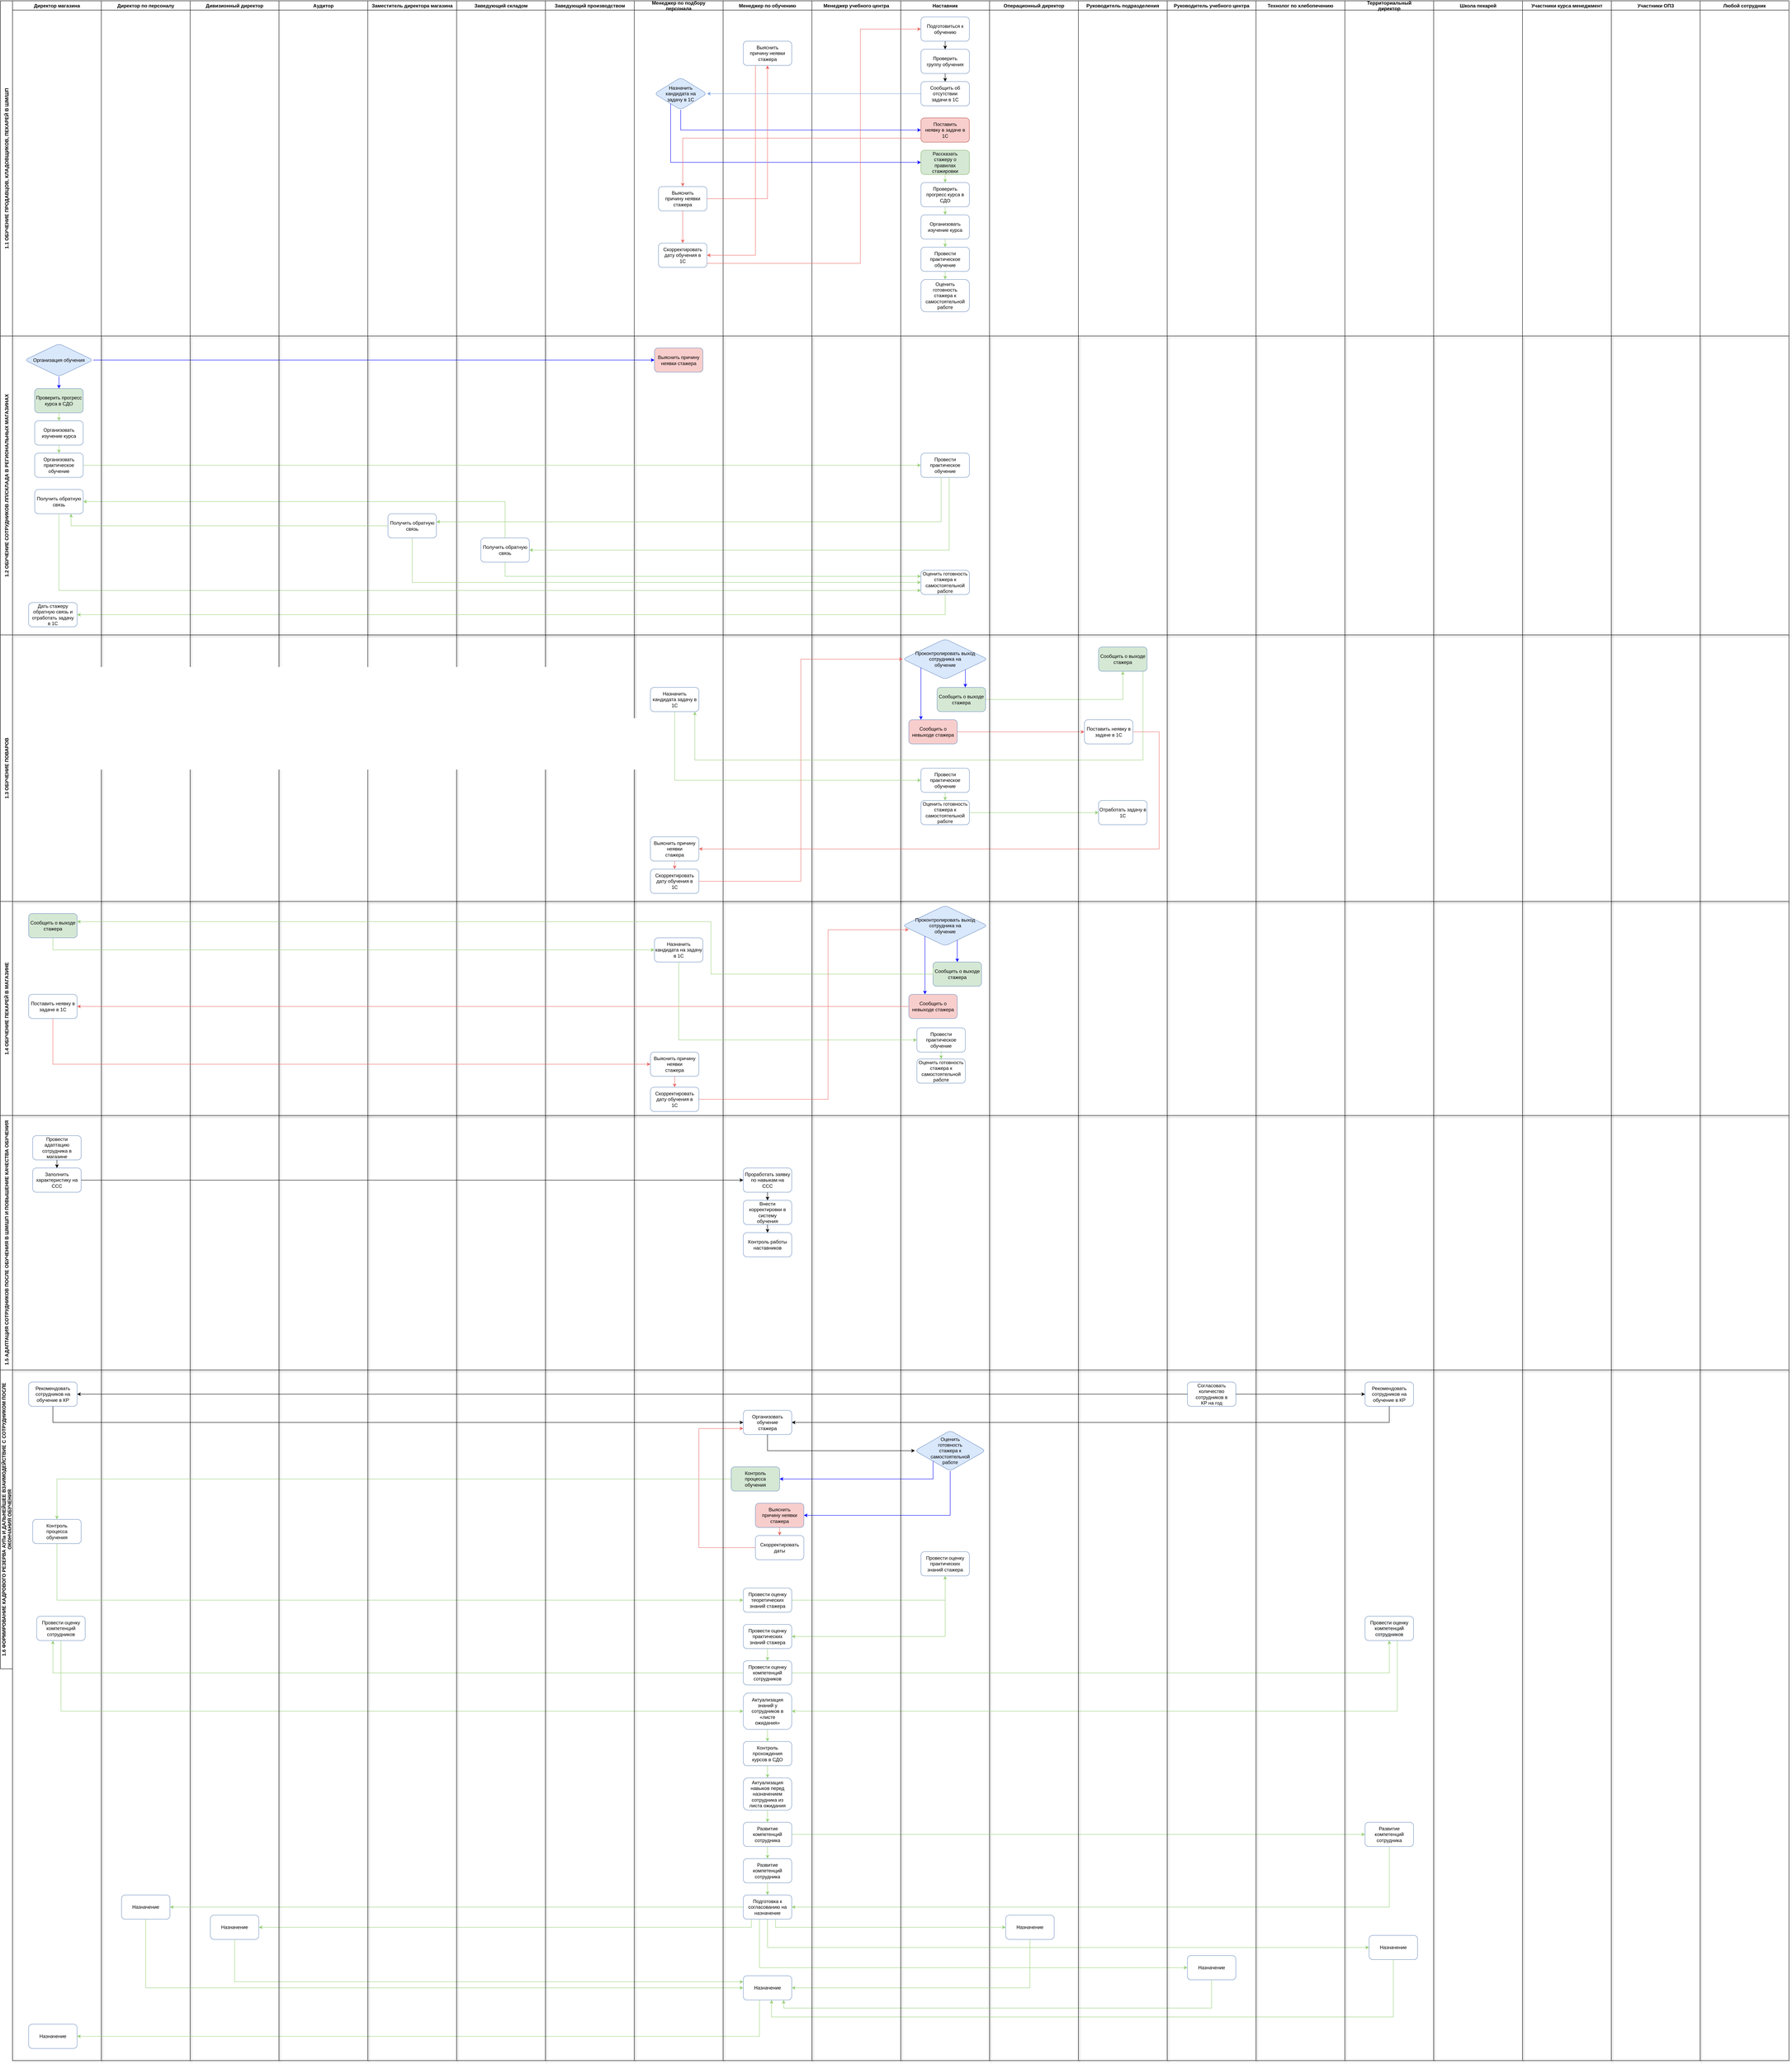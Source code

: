 <mxfile version="16.5.3" type="github">
  <diagram id="fFlEUpZXtfTeXCQbkwiQ" name="Page-1">
    <mxGraphModel dx="1391" dy="865" grid="1" gridSize="10" guides="1" tooltips="1" connect="1" arrows="1" fold="1" page="1" pageScale="1" pageWidth="827" pageHeight="1169" math="0" shadow="0">
      <root>
        <mxCell id="0" />
        <mxCell id="1" parent="0" />
        <mxCell id="eqQA4lfSKHyX5kI4RP5Z-1" value="Директор по персоналу" style="swimlane;strokeColor=#000000;" parent="1" vertex="1">
          <mxGeometry x="400" y="320" width="220" height="830" as="geometry">
            <mxRectangle x="400" y="320" width="170" height="23" as="alternateBounds" />
          </mxGeometry>
        </mxCell>
        <mxCell id="eqQA4lfSKHyX5kI4RP5Z-2" value="Дивизионный директор" style="swimlane;strokeColor=#000000;" parent="1" vertex="1">
          <mxGeometry x="620" y="320" width="220" height="830" as="geometry" />
        </mxCell>
        <mxCell id="eqQA4lfSKHyX5kI4RP5Z-3" value="Аудитор" style="swimlane;strokeColor=#000000;" parent="1" vertex="1">
          <mxGeometry x="840" y="320" width="220" height="830" as="geometry" />
        </mxCell>
        <mxCell id="eqQA4lfSKHyX5kI4RP5Z-4" value="Заместитель директора магазина" style="swimlane;strokeColor=#000000;" parent="1" vertex="1">
          <mxGeometry x="1060" y="320" width="220" height="830" as="geometry">
            <mxRectangle x="890" y="320" width="230" height="23" as="alternateBounds" />
          </mxGeometry>
        </mxCell>
        <mxCell id="eqQA4lfSKHyX5kI4RP5Z-5" value="Заведующий складом" style="swimlane;strokeColor=#000000;" parent="1" vertex="1">
          <mxGeometry x="1280" y="320" width="220" height="830" as="geometry" />
        </mxCell>
        <mxCell id="eqQA4lfSKHyX5kI4RP5Z-14" value="Директор магазина" style="swimlane;strokeColor=#000000;" parent="1" vertex="1">
          <mxGeometry x="180" y="320" width="220" height="830" as="geometry">
            <mxRectangle x="180" y="320" width="150" height="23" as="alternateBounds" />
          </mxGeometry>
        </mxCell>
        <mxCell id="eqQA4lfSKHyX5kI4RP5Z-15" value="1.1 ОБУЧЕНИЕ ПРОДАВЦОВ, КЛАДОВЩИКОВ, ПЕКАРЕЙ В ШМ/ШП" style="swimlane;horizontal=0;startSize=30;" parent="1" vertex="1">
          <mxGeometry x="150" y="320" width="30" height="830" as="geometry" />
        </mxCell>
        <mxCell id="eqQA4lfSKHyX5kI4RP5Z-19" value="Руководитель учебного центра" style="swimlane;strokeColor=#000000;" parent="1" vertex="1">
          <mxGeometry x="3040" y="320" width="220" height="830" as="geometry" />
        </mxCell>
        <mxCell id="eqQA4lfSKHyX5kI4RP5Z-226" value="Заведующий производством" style="swimlane;strokeColor=#000000;" parent="1" vertex="1">
          <mxGeometry x="1500" y="320" width="220" height="830" as="geometry" />
        </mxCell>
        <mxCell id="eqQA4lfSKHyX5kI4RP5Z-228" value="Менеджер по подбору&#xa;персонала " style="swimlane;strokeColor=#000000;" parent="1" vertex="1">
          <mxGeometry x="1720" y="320" width="220" height="830" as="geometry" />
        </mxCell>
        <mxCell id="eqQA4lfSKHyX5kI4RP5Z-254" value="&#xa;&#xa;Назначить&#xa;кандидата на&#xa;задачу в 1С&#xa;&#xa;" style="rhombus;whiteSpace=wrap;html=1;rounded=1;fillColor=#dae8fc;strokeColor=#6c8ebf;" parent="eqQA4lfSKHyX5kI4RP5Z-228" vertex="1">
          <mxGeometry x="50" y="190" width="130" height="80" as="geometry" />
        </mxCell>
        <mxCell id="eqQA4lfSKHyX5kI4RP5Z-268" value="&#xa;&#xa;Выяснить&#xa;причину неявки&#xa;стажера&#xa;&#xa;" style="whiteSpace=wrap;html=1;rounded=1;strokeColor=#6C8EBF;" parent="eqQA4lfSKHyX5kI4RP5Z-228" vertex="1">
          <mxGeometry x="60" y="460" width="120" height="60" as="geometry" />
        </mxCell>
        <mxCell id="eqQA4lfSKHyX5kI4RP5Z-229" value="Менеджер по обучению" style="swimlane;strokeColor=#000000;" parent="1" vertex="1">
          <mxGeometry x="1940" y="320" width="220" height="830" as="geometry" />
        </mxCell>
        <mxCell id="eqQA4lfSKHyX5kI4RP5Z-270" value="&#xa;&#xa;Выяснить&#xa;причину неявки&#xa;стажера&#xa;&#xa;" style="whiteSpace=wrap;html=1;rounded=1;strokeColor=#6C8EBF;" parent="eqQA4lfSKHyX5kI4RP5Z-229" vertex="1">
          <mxGeometry x="50" y="100" width="120" height="60" as="geometry" />
        </mxCell>
        <mxCell id="eqQA4lfSKHyX5kI4RP5Z-230" value="Менеджер учебного центра" style="swimlane;strokeColor=#000000;" parent="1" vertex="1">
          <mxGeometry x="2160" y="320" width="220" height="830" as="geometry" />
        </mxCell>
        <mxCell id="eqQA4lfSKHyX5kI4RP5Z-231" value="Наставник" style="swimlane;strokeColor=#000000;" parent="1" vertex="1">
          <mxGeometry x="2380" y="320" width="220" height="830" as="geometry" />
        </mxCell>
        <mxCell id="eqQA4lfSKHyX5kI4RP5Z-247" value="&#xa;&#xa;Подготовиться к&#xa;обучению&#xa;&#xa;" style="rounded=1;whiteSpace=wrap;html=1;strokeColor=#6C8EBF;" parent="eqQA4lfSKHyX5kI4RP5Z-231" vertex="1">
          <mxGeometry x="50" y="40" width="120" height="60" as="geometry" />
        </mxCell>
        <mxCell id="eqQA4lfSKHyX5kI4RP5Z-248" value="&#xa;&#xa;Проверить&#xa;группу обучения&#xa;&#xa;" style="whiteSpace=wrap;html=1;rounded=1;strokeColor=#6C8EBF;" parent="eqQA4lfSKHyX5kI4RP5Z-231" vertex="1">
          <mxGeometry x="50" y="120" width="120" height="60" as="geometry" />
        </mxCell>
        <mxCell id="eqQA4lfSKHyX5kI4RP5Z-249" value="" style="edgeStyle=orthogonalEdgeStyle;rounded=0;orthogonalLoop=1;jettySize=auto;html=1;strokeColor=#000000;" parent="eqQA4lfSKHyX5kI4RP5Z-231" source="eqQA4lfSKHyX5kI4RP5Z-247" target="eqQA4lfSKHyX5kI4RP5Z-248" edge="1">
          <mxGeometry relative="1" as="geometry" />
        </mxCell>
        <mxCell id="eqQA4lfSKHyX5kI4RP5Z-250" value="&#xa;&#xa;Сообщить об&#xa;отсутствии&#xa;задачи в 1С&#xa;&#xa;" style="whiteSpace=wrap;html=1;rounded=1;strokeColor=#6C8EBF;" parent="eqQA4lfSKHyX5kI4RP5Z-231" vertex="1">
          <mxGeometry x="50" y="200" width="120" height="60" as="geometry" />
        </mxCell>
        <mxCell id="eqQA4lfSKHyX5kI4RP5Z-251" value="" style="edgeStyle=orthogonalEdgeStyle;rounded=0;orthogonalLoop=1;jettySize=auto;html=1;strokeColor=#000000;" parent="eqQA4lfSKHyX5kI4RP5Z-231" source="eqQA4lfSKHyX5kI4RP5Z-248" target="eqQA4lfSKHyX5kI4RP5Z-250" edge="1">
          <mxGeometry relative="1" as="geometry" />
        </mxCell>
        <mxCell id="eqQA4lfSKHyX5kI4RP5Z-256" value="Поставить&lt;br&gt;неявку в задаче в&lt;br&gt;1С" style="whiteSpace=wrap;html=1;rounded=1;fillColor=#f8cecc;strokeColor=#b85450;" parent="eqQA4lfSKHyX5kI4RP5Z-231" vertex="1">
          <mxGeometry x="50" y="290" width="120" height="60" as="geometry" />
        </mxCell>
        <mxCell id="eqQA4lfSKHyX5kI4RP5Z-258" value="&#xa;&#xa;Рассказать&#xa;стажеру о&#xa;правилах&#xa;стажировки&#xa;&#xa;" style="whiteSpace=wrap;html=1;rounded=1;fillColor=#d5e8d4;strokeColor=#82b366;" parent="eqQA4lfSKHyX5kI4RP5Z-231" vertex="1">
          <mxGeometry x="50" y="370" width="120" height="60" as="geometry" />
        </mxCell>
        <mxCell id="eqQA4lfSKHyX5kI4RP5Z-260" value="Проверить&lt;br&gt;прогресс курса в&lt;br&gt;СДО" style="whiteSpace=wrap;html=1;rounded=1;strokeColor=#6C8EBF;" parent="eqQA4lfSKHyX5kI4RP5Z-231" vertex="1">
          <mxGeometry x="50" y="450" width="120" height="60" as="geometry" />
        </mxCell>
        <mxCell id="eqQA4lfSKHyX5kI4RP5Z-261" value="" style="edgeStyle=orthogonalEdgeStyle;rounded=0;orthogonalLoop=1;jettySize=auto;html=1;strokeColor=#97D077;" parent="eqQA4lfSKHyX5kI4RP5Z-231" source="eqQA4lfSKHyX5kI4RP5Z-258" target="eqQA4lfSKHyX5kI4RP5Z-260" edge="1">
          <mxGeometry relative="1" as="geometry" />
        </mxCell>
        <mxCell id="eqQA4lfSKHyX5kI4RP5Z-262" value="&#xa;&#xa;Организовать&#xa;изучение курса&#xa;&#xa;" style="whiteSpace=wrap;html=1;rounded=1;strokeColor=#6C8EBF;" parent="eqQA4lfSKHyX5kI4RP5Z-231" vertex="1">
          <mxGeometry x="50" y="530" width="120" height="60" as="geometry" />
        </mxCell>
        <mxCell id="eqQA4lfSKHyX5kI4RP5Z-263" value="" style="edgeStyle=orthogonalEdgeStyle;rounded=0;orthogonalLoop=1;jettySize=auto;html=1;strokeColor=#97D077;" parent="eqQA4lfSKHyX5kI4RP5Z-231" source="eqQA4lfSKHyX5kI4RP5Z-260" target="eqQA4lfSKHyX5kI4RP5Z-262" edge="1">
          <mxGeometry relative="1" as="geometry" />
        </mxCell>
        <mxCell id="eqQA4lfSKHyX5kI4RP5Z-264" value="&#xa;&#xa;Провести&#xa;практическое&#xa;обучение&#xa;&#xa;" style="whiteSpace=wrap;html=1;rounded=1;strokeColor=#6C8EBF;" parent="eqQA4lfSKHyX5kI4RP5Z-231" vertex="1">
          <mxGeometry x="50" y="610" width="120" height="60" as="geometry" />
        </mxCell>
        <mxCell id="eqQA4lfSKHyX5kI4RP5Z-265" value="" style="edgeStyle=orthogonalEdgeStyle;rounded=0;orthogonalLoop=1;jettySize=auto;html=1;strokeColor=#97D077;" parent="eqQA4lfSKHyX5kI4RP5Z-231" source="eqQA4lfSKHyX5kI4RP5Z-262" target="eqQA4lfSKHyX5kI4RP5Z-264" edge="1">
          <mxGeometry relative="1" as="geometry" />
        </mxCell>
        <mxCell id="eqQA4lfSKHyX5kI4RP5Z-266" value="&#xa;&#xa;Оценить&#xa;готовность&#xa;стажера к&#xa;самостоятельной&#xa;работе&#xa;&#xa;" style="whiteSpace=wrap;html=1;rounded=1;strokeColor=#6C8EBF;" parent="eqQA4lfSKHyX5kI4RP5Z-231" vertex="1">
          <mxGeometry x="50" y="690" width="120" height="80" as="geometry" />
        </mxCell>
        <mxCell id="eqQA4lfSKHyX5kI4RP5Z-267" value="" style="edgeStyle=orthogonalEdgeStyle;rounded=0;orthogonalLoop=1;jettySize=auto;html=1;strokeColor=#97D077;" parent="eqQA4lfSKHyX5kI4RP5Z-231" source="eqQA4lfSKHyX5kI4RP5Z-264" target="eqQA4lfSKHyX5kI4RP5Z-266" edge="1">
          <mxGeometry relative="1" as="geometry" />
        </mxCell>
        <mxCell id="eqQA4lfSKHyX5kI4RP5Z-232" value="Операционный директор" style="swimlane;strokeColor=#000000;" parent="1" vertex="1">
          <mxGeometry x="2600" y="320" width="220" height="830" as="geometry" />
        </mxCell>
        <mxCell id="eqQA4lfSKHyX5kI4RP5Z-20" value="Руководитель подразделения" style="swimlane;strokeColor=#000000;" parent="1" vertex="1">
          <mxGeometry x="2820" y="320" width="220" height="830" as="geometry" />
        </mxCell>
        <mxCell id="eqQA4lfSKHyX5kI4RP5Z-45" value="Технолог по хлебопечению" style="swimlane;strokeColor=#000000;" parent="1" vertex="1">
          <mxGeometry x="3260" y="320" width="220" height="830" as="geometry" />
        </mxCell>
        <mxCell id="eqQA4lfSKHyX5kI4RP5Z-235" value="Территориальный&#xa;директор" style="swimlane;strokeColor=#000000;" parent="1" vertex="1">
          <mxGeometry x="3480" y="320" width="220" height="830" as="geometry" />
        </mxCell>
        <mxCell id="eqQA4lfSKHyX5kI4RP5Z-236" value="Школа пекарей" style="swimlane;strokeColor=#000000;" parent="1" vertex="1">
          <mxGeometry x="3700" y="320" width="220" height="830" as="geometry" />
        </mxCell>
        <mxCell id="eqQA4lfSKHyX5kI4RP5Z-237" value="Участники курса менеджмент" style="swimlane;strokeColor=#000000;" parent="1" vertex="1">
          <mxGeometry x="3920" y="320" width="220" height="830" as="geometry" />
        </mxCell>
        <mxCell id="eqQA4lfSKHyX5kI4RP5Z-238" value="Участники ОПЗ" style="swimlane;strokeColor=#000000;" parent="1" vertex="1">
          <mxGeometry x="4140" y="320" width="220" height="830" as="geometry" />
        </mxCell>
        <mxCell id="eqQA4lfSKHyX5kI4RP5Z-239" value="Любой сотрудник" style="swimlane;strokeColor=#000000;" parent="1" vertex="1">
          <mxGeometry x="4360" y="320" width="220" height="830" as="geometry" />
        </mxCell>
        <mxCell id="eqQA4lfSKHyX5kI4RP5Z-255" value="" style="edgeStyle=orthogonalEdgeStyle;rounded=0;orthogonalLoop=1;jettySize=auto;html=1;strokeColor=#7EA6E0;" parent="1" source="eqQA4lfSKHyX5kI4RP5Z-250" target="eqQA4lfSKHyX5kI4RP5Z-254" edge="1">
          <mxGeometry relative="1" as="geometry" />
        </mxCell>
        <mxCell id="eqQA4lfSKHyX5kI4RP5Z-257" value="" style="edgeStyle=orthogonalEdgeStyle;rounded=0;orthogonalLoop=1;jettySize=auto;html=1;strokeColor=#0000FF;" parent="1" source="eqQA4lfSKHyX5kI4RP5Z-254" target="eqQA4lfSKHyX5kI4RP5Z-256" edge="1">
          <mxGeometry relative="1" as="geometry">
            <Array as="points">
              <mxPoint x="1835" y="640" />
            </Array>
          </mxGeometry>
        </mxCell>
        <mxCell id="eqQA4lfSKHyX5kI4RP5Z-259" value="" style="edgeStyle=orthogonalEdgeStyle;rounded=0;orthogonalLoop=1;jettySize=auto;html=1;strokeColor=#0000FF;" parent="1" source="eqQA4lfSKHyX5kI4RP5Z-254" target="eqQA4lfSKHyX5kI4RP5Z-258" edge="1">
          <mxGeometry relative="1" as="geometry">
            <Array as="points">
              <mxPoint x="1810" y="720" />
            </Array>
          </mxGeometry>
        </mxCell>
        <mxCell id="eqQA4lfSKHyX5kI4RP5Z-269" value="" style="edgeStyle=orthogonalEdgeStyle;rounded=0;orthogonalLoop=1;jettySize=auto;html=1;strokeColor=#EA6B66;" parent="1" source="eqQA4lfSKHyX5kI4RP5Z-256" target="eqQA4lfSKHyX5kI4RP5Z-268" edge="1">
          <mxGeometry relative="1" as="geometry">
            <Array as="points">
              <mxPoint x="1840" y="660" />
            </Array>
          </mxGeometry>
        </mxCell>
        <mxCell id="eqQA4lfSKHyX5kI4RP5Z-271" value="" style="edgeStyle=orthogonalEdgeStyle;rounded=0;orthogonalLoop=1;jettySize=auto;html=1;strokeColor=#EA6B66;exitX=1;exitY=0.5;exitDx=0;exitDy=0;" parent="1" source="eqQA4lfSKHyX5kI4RP5Z-268" target="eqQA4lfSKHyX5kI4RP5Z-270" edge="1">
          <mxGeometry relative="1" as="geometry">
            <Array as="points">
              <mxPoint x="2050" y="810" />
            </Array>
          </mxGeometry>
        </mxCell>
        <mxCell id="eqQA4lfSKHyX5kI4RP5Z-277" value="" style="edgeStyle=orthogonalEdgeStyle;rounded=0;orthogonalLoop=1;jettySize=auto;html=1;strokeColor=#EA6B66;entryX=0;entryY=0.5;entryDx=0;entryDy=0;" parent="1" source="eqQA4lfSKHyX5kI4RP5Z-272" target="eqQA4lfSKHyX5kI4RP5Z-247" edge="1">
          <mxGeometry relative="1" as="geometry">
            <mxPoint x="1840" y="1060" as="targetPoint" />
            <Array as="points">
              <mxPoint x="2280" y="970" />
              <mxPoint x="2280" y="390" />
            </Array>
          </mxGeometry>
        </mxCell>
        <mxCell id="eqQA4lfSKHyX5kI4RP5Z-272" value="Скорректировать&lt;br&gt;дату обучения в&lt;br&gt;1С" style="whiteSpace=wrap;html=1;rounded=1;strokeColor=#6C8EBF;" parent="1" vertex="1">
          <mxGeometry x="1780" y="920" width="120" height="60" as="geometry" />
        </mxCell>
        <mxCell id="eqQA4lfSKHyX5kI4RP5Z-273" value="" style="edgeStyle=orthogonalEdgeStyle;rounded=0;orthogonalLoop=1;jettySize=auto;html=1;strokeColor=#EA6B66;" parent="1" source="eqQA4lfSKHyX5kI4RP5Z-268" target="eqQA4lfSKHyX5kI4RP5Z-272" edge="1">
          <mxGeometry relative="1" as="geometry" />
        </mxCell>
        <mxCell id="eqQA4lfSKHyX5kI4RP5Z-275" value="" style="edgeStyle=orthogonalEdgeStyle;rounded=0;orthogonalLoop=1;jettySize=auto;html=1;strokeColor=#EA6B66;entryX=1;entryY=0.5;entryDx=0;entryDy=0;" parent="1" source="eqQA4lfSKHyX5kI4RP5Z-270" target="eqQA4lfSKHyX5kI4RP5Z-272" edge="1">
          <mxGeometry relative="1" as="geometry">
            <mxPoint x="2050" y="560" as="targetPoint" />
            <Array as="points">
              <mxPoint x="2020" y="950" />
            </Array>
          </mxGeometry>
        </mxCell>
        <mxCell id="eqQA4lfSKHyX5kI4RP5Z-278" value="1.2 ОБУЧЕНИЕ СОТРУДНИКОВ ЛП/СКЛАДА В РЕГИОНАЛЬНЫХ МАГАЗИНАХ" style="swimlane;horizontal=0;startSize=30;" parent="1" vertex="1">
          <mxGeometry x="150" y="1150" width="30" height="740" as="geometry" />
        </mxCell>
        <mxCell id="eqQA4lfSKHyX5kI4RP5Z-280" value="" style="swimlane;startSize=0;shadow=1;strokeColor=#000000;" parent="1" vertex="1">
          <mxGeometry x="180" y="1150" width="220" height="740" as="geometry" />
        </mxCell>
        <mxCell id="eqQA4lfSKHyX5kI4RP5Z-290" value="&#xa;&#xa;Организация обучения&#xa;&#xa;" style="rhombus;whiteSpace=wrap;html=1;rounded=1;fillColor=#dae8fc;strokeColor=#6c8ebf;" parent="eqQA4lfSKHyX5kI4RP5Z-280" vertex="1">
          <mxGeometry x="30" y="19" width="170" height="81" as="geometry" />
        </mxCell>
        <mxCell id="eqQA4lfSKHyX5kI4RP5Z-291" value="&#xa;&#xa;Проверить прогресс курса в СДО&#xa;&#xa;" style="whiteSpace=wrap;html=1;fillColor=#D5E8D4;strokeColor=#6c8ebf;rounded=1;" parent="eqQA4lfSKHyX5kI4RP5Z-280" vertex="1">
          <mxGeometry x="55" y="130" width="120" height="60" as="geometry" />
        </mxCell>
        <mxCell id="eqQA4lfSKHyX5kI4RP5Z-292" value="" style="edgeStyle=orthogonalEdgeStyle;rounded=0;orthogonalLoop=1;jettySize=auto;html=1;strokeColor=#0000FF;" parent="eqQA4lfSKHyX5kI4RP5Z-280" source="eqQA4lfSKHyX5kI4RP5Z-290" target="eqQA4lfSKHyX5kI4RP5Z-291" edge="1">
          <mxGeometry relative="1" as="geometry" />
        </mxCell>
        <mxCell id="eqQA4lfSKHyX5kI4RP5Z-295" value="&#xa;&#xa;Организовать изучение курса&#xa;&#xa;" style="whiteSpace=wrap;html=1;fillColor=#FFFFFF;strokeColor=#6c8ebf;rounded=1;" parent="eqQA4lfSKHyX5kI4RP5Z-280" vertex="1">
          <mxGeometry x="55" y="210" width="120" height="60" as="geometry" />
        </mxCell>
        <mxCell id="eqQA4lfSKHyX5kI4RP5Z-296" value="" style="edgeStyle=orthogonalEdgeStyle;rounded=0;orthogonalLoop=1;jettySize=auto;html=1;strokeColor=#97D077;" parent="eqQA4lfSKHyX5kI4RP5Z-280" source="eqQA4lfSKHyX5kI4RP5Z-291" target="eqQA4lfSKHyX5kI4RP5Z-295" edge="1">
          <mxGeometry relative="1" as="geometry" />
        </mxCell>
        <mxCell id="eqQA4lfSKHyX5kI4RP5Z-297" value="&#xa;&#xa;Организовать&#xa;практическое обучение&#xa;&#xa;" style="whiteSpace=wrap;html=1;fillColor=#FFFFFF;strokeColor=#6c8ebf;rounded=1;" parent="eqQA4lfSKHyX5kI4RP5Z-280" vertex="1">
          <mxGeometry x="55" y="290" width="120" height="60" as="geometry" />
        </mxCell>
        <mxCell id="eqQA4lfSKHyX5kI4RP5Z-298" value="" style="edgeStyle=orthogonalEdgeStyle;rounded=0;orthogonalLoop=1;jettySize=auto;html=1;strokeColor=#97D077;" parent="eqQA4lfSKHyX5kI4RP5Z-280" source="eqQA4lfSKHyX5kI4RP5Z-295" target="eqQA4lfSKHyX5kI4RP5Z-297" edge="1">
          <mxGeometry relative="1" as="geometry" />
        </mxCell>
        <mxCell id="eqQA4lfSKHyX5kI4RP5Z-301" value="&#xa;&#xa;Получить обратную связь&#xa;&#xa;" style="whiteSpace=wrap;html=1;fillColor=#FFFFFF;strokeColor=#6c8ebf;rounded=1;" parent="eqQA4lfSKHyX5kI4RP5Z-280" vertex="1">
          <mxGeometry x="55" y="380" width="120" height="60" as="geometry" />
        </mxCell>
        <mxCell id="eqQA4lfSKHyX5kI4RP5Z-315" value="&#xa;&#xa;Дать стажеру обратную связь и&#xa;отработать задачу&#xa;в 1С&#xa;&#xa;" style="whiteSpace=wrap;html=1;fillColor=#FFFFFF;strokeColor=#6c8ebf;rounded=1;" parent="eqQA4lfSKHyX5kI4RP5Z-280" vertex="1">
          <mxGeometry x="40" y="660" width="120" height="60" as="geometry" />
        </mxCell>
        <mxCell id="eqQA4lfSKHyX5kI4RP5Z-281" value="" style="swimlane;startSize=0;shadow=1;strokeColor=#000000;" parent="1" vertex="1">
          <mxGeometry x="2380" y="1150" width="220" height="740" as="geometry">
            <mxRectangle x="2380" y="1150" width="50" height="40" as="alternateBounds" />
          </mxGeometry>
        </mxCell>
        <mxCell id="eqQA4lfSKHyX5kI4RP5Z-299" value="&#xa;&#xa;Провести практическое обучение&#xa;&#xa;" style="whiteSpace=wrap;html=1;fillColor=#FFFFFF;strokeColor=#6c8ebf;rounded=1;" parent="eqQA4lfSKHyX5kI4RP5Z-281" vertex="1">
          <mxGeometry x="50" y="290" width="120" height="60" as="geometry" />
        </mxCell>
        <mxCell id="eqQA4lfSKHyX5kI4RP5Z-307" value="&#xa;&#xa;Оценить готовность стажера к&#xa;самостоятельной&#xa;работе&#xa;&#xa;" style="whiteSpace=wrap;html=1;fillColor=#FFFFFF;strokeColor=#6c8ebf;rounded=1;" parent="eqQA4lfSKHyX5kI4RP5Z-281" vertex="1">
          <mxGeometry x="50" y="580" width="120" height="60" as="geometry" />
        </mxCell>
        <mxCell id="eqQA4lfSKHyX5kI4RP5Z-282" value="" style="swimlane;startSize=0;shadow=1;strokeColor=#000000;" parent="1" vertex="1">
          <mxGeometry x="1060" y="1150" width="220" height="740" as="geometry" />
        </mxCell>
        <mxCell id="eqQA4lfSKHyX5kI4RP5Z-303" value="&#xa;&#xa;Получить обратную связь&#xa;&#xa;" style="whiteSpace=wrap;html=1;fillColor=#FFFFFF;strokeColor=#6c8ebf;rounded=1;" parent="eqQA4lfSKHyX5kI4RP5Z-282" vertex="1">
          <mxGeometry x="50" y="440" width="120" height="60" as="geometry" />
        </mxCell>
        <mxCell id="eqQA4lfSKHyX5kI4RP5Z-283" value="" style="swimlane;startSize=0;shadow=1;strokeColor=#000000;" parent="1" vertex="1">
          <mxGeometry x="1280" y="1150" width="220" height="740" as="geometry" />
        </mxCell>
        <mxCell id="eqQA4lfSKHyX5kI4RP5Z-305" value="&#xa;&#xa;Получить обратную связь&#xa;&#xa;" style="whiteSpace=wrap;html=1;fillColor=#FFFFFF;strokeColor=#6c8ebf;rounded=1;" parent="eqQA4lfSKHyX5kI4RP5Z-283" vertex="1">
          <mxGeometry x="60" y="500" width="120" height="60" as="geometry" />
        </mxCell>
        <mxCell id="eqQA4lfSKHyX5kI4RP5Z-284" value="" style="swimlane;startSize=0;shadow=1;strokeColor=#000000;" parent="1" vertex="1">
          <mxGeometry x="1720" y="1150" width="220" height="740" as="geometry" />
        </mxCell>
        <mxCell id="eqQA4lfSKHyX5kI4RP5Z-285" value="" style="swimlane;startSize=0;shadow=1;strokeColor=#000000;" parent="eqQA4lfSKHyX5kI4RP5Z-284" vertex="1">
          <mxGeometry x="-220" width="220" height="740" as="geometry" />
        </mxCell>
        <mxCell id="eqQA4lfSKHyX5kI4RP5Z-293" value="&#xa;&#xa;Выяснить причину&#xa;неявки стажера&#xa;&#xa;" style="whiteSpace=wrap;html=1;fillColor=#F8CECC;strokeColor=#6c8ebf;rounded=1;" parent="eqQA4lfSKHyX5kI4RP5Z-284" vertex="1">
          <mxGeometry x="50" y="29.5" width="120" height="60" as="geometry" />
        </mxCell>
        <mxCell id="eqQA4lfSKHyX5kI4RP5Z-294" value="" style="edgeStyle=orthogonalEdgeStyle;rounded=0;orthogonalLoop=1;jettySize=auto;html=1;strokeColor=#0000FF;" parent="1" source="eqQA4lfSKHyX5kI4RP5Z-290" target="eqQA4lfSKHyX5kI4RP5Z-293" edge="1">
          <mxGeometry relative="1" as="geometry" />
        </mxCell>
        <mxCell id="eqQA4lfSKHyX5kI4RP5Z-300" value="" style="edgeStyle=orthogonalEdgeStyle;rounded=0;orthogonalLoop=1;jettySize=auto;html=1;strokeColor=#97D077;" parent="1" source="eqQA4lfSKHyX5kI4RP5Z-297" target="eqQA4lfSKHyX5kI4RP5Z-299" edge="1">
          <mxGeometry relative="1" as="geometry" />
        </mxCell>
        <mxCell id="eqQA4lfSKHyX5kI4RP5Z-302" value="" style="edgeStyle=orthogonalEdgeStyle;rounded=0;orthogonalLoop=1;jettySize=auto;html=1;strokeColor=#97D077;startArrow=none;" parent="1" target="eqQA4lfSKHyX5kI4RP5Z-301" edge="1">
          <mxGeometry relative="1" as="geometry">
            <Array as="points">
              <mxPoint x="560" y="1560" />
              <mxPoint x="560" y="1560" />
            </Array>
            <mxPoint x="860" y="1560" as="sourcePoint" />
          </mxGeometry>
        </mxCell>
        <mxCell id="eqQA4lfSKHyX5kI4RP5Z-304" value="" style="edgeStyle=orthogonalEdgeStyle;rounded=0;orthogonalLoop=1;jettySize=auto;html=1;strokeColor=#97D077;" parent="1" source="eqQA4lfSKHyX5kI4RP5Z-299" target="eqQA4lfSKHyX5kI4RP5Z-303" edge="1">
          <mxGeometry relative="1" as="geometry">
            <Array as="points">
              <mxPoint x="2480" y="1610" />
            </Array>
          </mxGeometry>
        </mxCell>
        <mxCell id="eqQA4lfSKHyX5kI4RP5Z-306" value="" style="edgeStyle=orthogonalEdgeStyle;rounded=0;orthogonalLoop=1;jettySize=auto;html=1;strokeColor=#97D077;" parent="1" source="eqQA4lfSKHyX5kI4RP5Z-299" target="eqQA4lfSKHyX5kI4RP5Z-305" edge="1">
          <mxGeometry relative="1" as="geometry">
            <Array as="points">
              <mxPoint x="2500" y="1680" />
            </Array>
          </mxGeometry>
        </mxCell>
        <mxCell id="eqQA4lfSKHyX5kI4RP5Z-308" value="" style="edgeStyle=orthogonalEdgeStyle;rounded=0;orthogonalLoop=1;jettySize=auto;html=1;strokeColor=#97D077;" parent="1" source="eqQA4lfSKHyX5kI4RP5Z-301" target="eqQA4lfSKHyX5kI4RP5Z-307" edge="1">
          <mxGeometry relative="1" as="geometry">
            <Array as="points">
              <mxPoint x="295" y="1780" />
            </Array>
          </mxGeometry>
        </mxCell>
        <mxCell id="eqQA4lfSKHyX5kI4RP5Z-310" value="" style="edgeStyle=orthogonalEdgeStyle;rounded=0;orthogonalLoop=1;jettySize=auto;html=1;strokeColor=#97D077;entryX=0;entryY=0.5;entryDx=0;entryDy=0;" parent="1" source="eqQA4lfSKHyX5kI4RP5Z-303" target="eqQA4lfSKHyX5kI4RP5Z-307" edge="1">
          <mxGeometry relative="1" as="geometry">
            <mxPoint x="1170" y="1730" as="targetPoint" />
            <Array as="points">
              <mxPoint x="1170" y="1760" />
            </Array>
          </mxGeometry>
        </mxCell>
        <mxCell id="eqQA4lfSKHyX5kI4RP5Z-314" value="" style="edgeStyle=orthogonalEdgeStyle;rounded=0;orthogonalLoop=1;jettySize=auto;html=1;strokeColor=#97D077;entryX=0;entryY=0.25;entryDx=0;entryDy=0;" parent="1" source="eqQA4lfSKHyX5kI4RP5Z-305" target="eqQA4lfSKHyX5kI4RP5Z-307" edge="1">
          <mxGeometry relative="1" as="geometry">
            <mxPoint x="1400" y="1790" as="targetPoint" />
            <Array as="points">
              <mxPoint x="1400" y="1745" />
            </Array>
          </mxGeometry>
        </mxCell>
        <mxCell id="eqQA4lfSKHyX5kI4RP5Z-316" value="" style="edgeStyle=orthogonalEdgeStyle;rounded=0;orthogonalLoop=1;jettySize=auto;html=1;strokeColor=#97D077;" parent="1" source="eqQA4lfSKHyX5kI4RP5Z-307" target="eqQA4lfSKHyX5kI4RP5Z-315" edge="1">
          <mxGeometry relative="1" as="geometry">
            <Array as="points">
              <mxPoint x="2490" y="1840" />
            </Array>
          </mxGeometry>
        </mxCell>
        <mxCell id="eqQA4lfSKHyX5kI4RP5Z-317" value="" style="swimlane;startSize=0;shadow=1;strokeColor=#000000;" parent="1" vertex="1">
          <mxGeometry x="400" y="1150" width="220" height="740" as="geometry" />
        </mxCell>
        <mxCell id="eqQA4lfSKHyX5kI4RP5Z-318" value="" style="swimlane;startSize=0;shadow=1;strokeColor=#000000;" parent="1" vertex="1">
          <mxGeometry x="620" y="1150" width="220" height="740" as="geometry" />
        </mxCell>
        <mxCell id="eqQA4lfSKHyX5kI4RP5Z-319" value="" style="edgeStyle=orthogonalEdgeStyle;rounded=0;orthogonalLoop=1;jettySize=auto;html=1;strokeColor=#97D077;endArrow=none;exitX=0.5;exitY=0;exitDx=0;exitDy=0;" parent="1" source="eqQA4lfSKHyX5kI4RP5Z-305" target="eqQA4lfSKHyX5kI4RP5Z-318" edge="1">
          <mxGeometry relative="1" as="geometry">
            <mxPoint x="2460" y="1500" as="sourcePoint" />
            <mxPoint x="355" y="1560" as="targetPoint" />
            <Array as="points">
              <mxPoint x="1400" y="1560" />
            </Array>
          </mxGeometry>
        </mxCell>
        <mxCell id="eqQA4lfSKHyX5kI4RP5Z-320" value="" style="swimlane;startSize=0;shadow=1;strokeColor=#000000;" parent="1" vertex="1">
          <mxGeometry x="840" y="1150" width="220" height="740" as="geometry" />
        </mxCell>
        <mxCell id="eqQA4lfSKHyX5kI4RP5Z-321" value="" style="swimlane;startSize=0;shadow=1;strokeColor=#000000;" parent="1" vertex="1">
          <mxGeometry x="1940" y="1150" width="220" height="740" as="geometry" />
        </mxCell>
        <mxCell id="eqQA4lfSKHyX5kI4RP5Z-322" value="" style="swimlane;startSize=0;shadow=1;strokeColor=#000000;" parent="1" vertex="1">
          <mxGeometry x="2160" y="1150" width="220" height="740" as="geometry" />
        </mxCell>
        <mxCell id="eqQA4lfSKHyX5kI4RP5Z-323" value="" style="swimlane;startSize=0;shadow=1;strokeColor=#000000;" parent="1" vertex="1">
          <mxGeometry x="2600" y="1150" width="220" height="740" as="geometry" />
        </mxCell>
        <mxCell id="eqQA4lfSKHyX5kI4RP5Z-324" value="" style="swimlane;startSize=0;shadow=1;strokeColor=#000000;" parent="1" vertex="1">
          <mxGeometry x="2820" y="1150" width="220" height="740" as="geometry" />
        </mxCell>
        <mxCell id="eqQA4lfSKHyX5kI4RP5Z-325" value="" style="swimlane;startSize=0;shadow=1;strokeColor=#000000;" parent="1" vertex="1">
          <mxGeometry x="3040" y="1150" width="220" height="740" as="geometry" />
        </mxCell>
        <mxCell id="eqQA4lfSKHyX5kI4RP5Z-326" value="" style="swimlane;startSize=0;shadow=1;strokeColor=#000000;" parent="1" vertex="1">
          <mxGeometry x="3260" y="1150" width="220" height="740" as="geometry" />
        </mxCell>
        <mxCell id="eqQA4lfSKHyX5kI4RP5Z-327" value="" style="swimlane;startSize=0;shadow=1;strokeColor=#000000;" parent="1" vertex="1">
          <mxGeometry x="3480" y="1150" width="220" height="740" as="geometry" />
        </mxCell>
        <mxCell id="eqQA4lfSKHyX5kI4RP5Z-328" value="" style="swimlane;startSize=0;shadow=1;strokeColor=#000000;" parent="1" vertex="1">
          <mxGeometry x="3700" y="1150" width="220" height="740" as="geometry" />
        </mxCell>
        <mxCell id="eqQA4lfSKHyX5kI4RP5Z-329" value="" style="swimlane;startSize=0;shadow=1;strokeColor=#000000;" parent="1" vertex="1">
          <mxGeometry x="3920" y="1150" width="220" height="740" as="geometry" />
        </mxCell>
        <mxCell id="eqQA4lfSKHyX5kI4RP5Z-330" value="" style="swimlane;startSize=0;shadow=1;strokeColor=#000000;" parent="1" vertex="1">
          <mxGeometry x="4140" y="1150" width="220" height="740" as="geometry" />
        </mxCell>
        <mxCell id="eqQA4lfSKHyX5kI4RP5Z-331" value="" style="swimlane;startSize=0;shadow=1;strokeColor=#000000;" parent="1" vertex="1">
          <mxGeometry x="4360" y="1150" width="220" height="740" as="geometry" />
        </mxCell>
        <mxCell id="eqQA4lfSKHyX5kI4RP5Z-332" value="1.3 ОБУЧЕНИЕ ПОВАРОВ" style="swimlane;horizontal=0;startSize=30;" parent="1" vertex="1">
          <mxGeometry x="150" y="1890" width="30" height="660" as="geometry" />
        </mxCell>
        <mxCell id="eqQA4lfSKHyX5kI4RP5Z-333" value="" style="swimlane;startSize=0;shadow=1;strokeColor=#000000;" parent="1" vertex="1">
          <mxGeometry x="2380" y="1890" width="220" height="660" as="geometry" />
        </mxCell>
        <mxCell id="eqQA4lfSKHyX5kI4RP5Z-337" value="Проконтролировать выход сотрудника на&lt;br&gt;обучение" style="rhombus;whiteSpace=wrap;html=1;rounded=1;fillColor=#dae8fc;strokeColor=#6c8ebf;" parent="eqQA4lfSKHyX5kI4RP5Z-333" vertex="1">
          <mxGeometry x="5" y="10" width="210" height="100" as="geometry" />
        </mxCell>
        <mxCell id="eqQA4lfSKHyX5kI4RP5Z-339" value="&#xa;&#xa;Сообщить о выходе стажера&#xa;&#xa;" style="whiteSpace=wrap;html=1;fillColor=#D5E8D4;strokeColor=#6c8ebf;rounded=1;" parent="eqQA4lfSKHyX5kI4RP5Z-333" vertex="1">
          <mxGeometry x="90" y="130" width="120" height="60" as="geometry" />
        </mxCell>
        <mxCell id="eqQA4lfSKHyX5kI4RP5Z-340" value="" style="edgeStyle=orthogonalEdgeStyle;rounded=0;orthogonalLoop=1;jettySize=auto;html=1;strokeColor=#0000FF;" parent="eqQA4lfSKHyX5kI4RP5Z-333" source="eqQA4lfSKHyX5kI4RP5Z-337" target="eqQA4lfSKHyX5kI4RP5Z-339" edge="1">
          <mxGeometry relative="1" as="geometry">
            <Array as="points">
              <mxPoint x="160" y="120" />
              <mxPoint x="160" y="120" />
            </Array>
          </mxGeometry>
        </mxCell>
        <mxCell id="eqQA4lfSKHyX5kI4RP5Z-343" value="Сообщить о невыходе стажера" style="whiteSpace=wrap;html=1;fillColor=#F8CECC;strokeColor=#6c8ebf;rounded=1;" parent="eqQA4lfSKHyX5kI4RP5Z-333" vertex="1">
          <mxGeometry x="20" y="210" width="120" height="60" as="geometry" />
        </mxCell>
        <mxCell id="eqQA4lfSKHyX5kI4RP5Z-344" value="" style="edgeStyle=orthogonalEdgeStyle;rounded=0;orthogonalLoop=1;jettySize=auto;html=1;strokeColor=#0000FF;fillColor=#EA6B66;" parent="eqQA4lfSKHyX5kI4RP5Z-333" source="eqQA4lfSKHyX5kI4RP5Z-337" target="eqQA4lfSKHyX5kI4RP5Z-343" edge="1">
          <mxGeometry relative="1" as="geometry">
            <Array as="points">
              <mxPoint x="50" y="170" />
              <mxPoint x="50" y="170" />
            </Array>
          </mxGeometry>
        </mxCell>
        <mxCell id="eqQA4lfSKHyX5kI4RP5Z-351" value="&#xa;&#xa;Провести практическое обучение&#xa;&#xa;" style="whiteSpace=wrap;html=1;fillColor=#FFFFFF;strokeColor=#6c8ebf;rounded=1;" parent="eqQA4lfSKHyX5kI4RP5Z-333" vertex="1">
          <mxGeometry x="50" y="330" width="120" height="60" as="geometry" />
        </mxCell>
        <mxCell id="eqQA4lfSKHyX5kI4RP5Z-353" value="&#xa;&#xa;Оценить готовность стажера к&#xa;самостоятельной&#xa;работе&#xa;&#xa;" style="whiteSpace=wrap;html=1;fillColor=#FFFFFF;strokeColor=#6c8ebf;rounded=1;" parent="eqQA4lfSKHyX5kI4RP5Z-333" vertex="1">
          <mxGeometry x="50" y="410" width="120" height="60" as="geometry" />
        </mxCell>
        <mxCell id="eqQA4lfSKHyX5kI4RP5Z-354" value="" style="edgeStyle=orthogonalEdgeStyle;rounded=0;orthogonalLoop=1;jettySize=auto;html=1;strokeColor=#97D077;fillColor=#EA6B66;" parent="eqQA4lfSKHyX5kI4RP5Z-333" source="eqQA4lfSKHyX5kI4RP5Z-351" target="eqQA4lfSKHyX5kI4RP5Z-353" edge="1">
          <mxGeometry relative="1" as="geometry" />
        </mxCell>
        <mxCell id="eqQA4lfSKHyX5kI4RP5Z-334" value="" style="swimlane;startSize=0;shadow=1;strokeColor=#000000;" parent="1" vertex="1">
          <mxGeometry x="2820" y="1890" width="220" height="660" as="geometry" />
        </mxCell>
        <mxCell id="eqQA4lfSKHyX5kI4RP5Z-341" value="&#xa;&#xa;Сообщить о выходе стажера&#xa;&#xa;" style="whiteSpace=wrap;html=1;fillColor=#D5E8D4;strokeColor=#6c8ebf;rounded=1;" parent="eqQA4lfSKHyX5kI4RP5Z-334" vertex="1">
          <mxGeometry x="50" y="30" width="120" height="60" as="geometry" />
        </mxCell>
        <mxCell id="eqQA4lfSKHyX5kI4RP5Z-349" value="&#xa;&#xa;Поставить неявку в задаче в 1С&#xa;&#xa;" style="whiteSpace=wrap;html=1;fillColor=#FFFFFF;strokeColor=#6c8ebf;rounded=1;" parent="eqQA4lfSKHyX5kI4RP5Z-334" vertex="1">
          <mxGeometry x="15" y="210" width="120" height="60" as="geometry" />
        </mxCell>
        <mxCell id="eqQA4lfSKHyX5kI4RP5Z-355" value="&#xa;&#xa;Отработать задачу в 1С&#xa;&#xa;" style="whiteSpace=wrap;html=1;fillColor=#FFFFFF;strokeColor=#6c8ebf;rounded=1;" parent="eqQA4lfSKHyX5kI4RP5Z-334" vertex="1">
          <mxGeometry x="50" y="410" width="120" height="60" as="geometry" />
        </mxCell>
        <mxCell id="eqQA4lfSKHyX5kI4RP5Z-335" value="" style="swimlane;startSize=0;shadow=1;strokeColor=#000000;" parent="1" vertex="1">
          <mxGeometry x="1720" y="1890" width="660" height="660" as="geometry" />
        </mxCell>
        <mxCell id="eqQA4lfSKHyX5kI4RP5Z-345" value="Назначить кандидата задачу в&lt;br&gt;1С" style="whiteSpace=wrap;html=1;fillColor=#FFFFFF;strokeColor=#6c8ebf;rounded=1;" parent="eqQA4lfSKHyX5kI4RP5Z-335" vertex="1">
          <mxGeometry x="40" y="130" width="120" height="60" as="geometry" />
        </mxCell>
        <mxCell id="eqQA4lfSKHyX5kI4RP5Z-357" value="&#xa;&#xa;Выяснить причину неявки&#xa;стажера&#xa;&#xa;" style="whiteSpace=wrap;html=1;fillColor=#FFFFFF;strokeColor=#6c8ebf;rounded=1;" parent="eqQA4lfSKHyX5kI4RP5Z-335" vertex="1">
          <mxGeometry x="40" y="500" width="120" height="60" as="geometry" />
        </mxCell>
        <mxCell id="eqQA4lfSKHyX5kI4RP5Z-359" value="&#xa;&#xa;Скорректировать&#xa;дату обучения в&#xa;1С&#xa;&#xa;" style="whiteSpace=wrap;html=1;fillColor=#FFFFFF;strokeColor=#6c8ebf;rounded=1;" parent="eqQA4lfSKHyX5kI4RP5Z-335" vertex="1">
          <mxGeometry x="40" y="580" width="120" height="60" as="geometry" />
        </mxCell>
        <mxCell id="eqQA4lfSKHyX5kI4RP5Z-360" value="" style="edgeStyle=orthogonalEdgeStyle;rounded=0;orthogonalLoop=1;jettySize=auto;html=1;strokeColor=#EA6B66;fillColor=#EA6B66;" parent="eqQA4lfSKHyX5kI4RP5Z-335" source="eqQA4lfSKHyX5kI4RP5Z-357" target="eqQA4lfSKHyX5kI4RP5Z-359" edge="1">
          <mxGeometry relative="1" as="geometry" />
        </mxCell>
        <mxCell id="eqQA4lfSKHyX5kI4RP5Z-378" value="" style="swimlane;startSize=0;shadow=1;strokeColor=#000000;" parent="eqQA4lfSKHyX5kI4RP5Z-335" vertex="1">
          <mxGeometry x="220" width="220" height="660" as="geometry" />
        </mxCell>
        <mxCell id="eqQA4lfSKHyX5kI4RP5Z-379" value="" style="swimlane;startSize=0;shadow=1;strokeColor=#000000;" parent="eqQA4lfSKHyX5kI4RP5Z-335" vertex="1">
          <mxGeometry x="440" width="220" height="660" as="geometry" />
        </mxCell>
        <mxCell id="eqQA4lfSKHyX5kI4RP5Z-342" value="" style="edgeStyle=orthogonalEdgeStyle;rounded=0;orthogonalLoop=1;jettySize=auto;html=1;strokeColor=#97D077;exitX=1;exitY=0.5;exitDx=0;exitDy=0;" parent="1" source="eqQA4lfSKHyX5kI4RP5Z-339" target="eqQA4lfSKHyX5kI4RP5Z-341" edge="1">
          <mxGeometry relative="1" as="geometry" />
        </mxCell>
        <mxCell id="eqQA4lfSKHyX5kI4RP5Z-348" value="" style="edgeStyle=orthogonalEdgeStyle;rounded=0;orthogonalLoop=1;jettySize=auto;html=1;strokeColor=#97D077;fillColor=#EA6B66;" parent="1" source="eqQA4lfSKHyX5kI4RP5Z-341" edge="1">
          <mxGeometry relative="1" as="geometry">
            <mxPoint x="1870" y="2080" as="targetPoint" />
            <Array as="points">
              <mxPoint x="2980" y="2200" />
              <mxPoint x="1870" y="2200" />
            </Array>
          </mxGeometry>
        </mxCell>
        <mxCell id="eqQA4lfSKHyX5kI4RP5Z-350" value="" style="edgeStyle=orthogonalEdgeStyle;rounded=0;orthogonalLoop=1;jettySize=auto;html=1;strokeColor=#EA6B66;fillColor=#EA6B66;" parent="1" source="eqQA4lfSKHyX5kI4RP5Z-343" target="eqQA4lfSKHyX5kI4RP5Z-349" edge="1">
          <mxGeometry relative="1" as="geometry" />
        </mxCell>
        <mxCell id="eqQA4lfSKHyX5kI4RP5Z-352" value="" style="edgeStyle=orthogonalEdgeStyle;rounded=0;orthogonalLoop=1;jettySize=auto;html=1;strokeColor=#97D077;fillColor=#EA6B66;" parent="1" source="eqQA4lfSKHyX5kI4RP5Z-345" target="eqQA4lfSKHyX5kI4RP5Z-351" edge="1">
          <mxGeometry relative="1" as="geometry">
            <Array as="points">
              <mxPoint x="1820" y="2250" />
            </Array>
          </mxGeometry>
        </mxCell>
        <mxCell id="eqQA4lfSKHyX5kI4RP5Z-356" value="" style="edgeStyle=orthogonalEdgeStyle;rounded=0;orthogonalLoop=1;jettySize=auto;html=1;strokeColor=#97D077;fillColor=#EA6B66;" parent="1" source="eqQA4lfSKHyX5kI4RP5Z-353" target="eqQA4lfSKHyX5kI4RP5Z-355" edge="1">
          <mxGeometry relative="1" as="geometry" />
        </mxCell>
        <mxCell id="eqQA4lfSKHyX5kI4RP5Z-358" value="" style="edgeStyle=orthogonalEdgeStyle;rounded=0;orthogonalLoop=1;jettySize=auto;html=1;strokeColor=#EA6B66;fillColor=#EA6B66;" parent="1" source="eqQA4lfSKHyX5kI4RP5Z-349" target="eqQA4lfSKHyX5kI4RP5Z-357" edge="1">
          <mxGeometry relative="1" as="geometry">
            <Array as="points">
              <mxPoint x="3020" y="2130" />
              <mxPoint x="3020" y="2420" />
            </Array>
          </mxGeometry>
        </mxCell>
        <mxCell id="eqQA4lfSKHyX5kI4RP5Z-362" value="" style="edgeStyle=orthogonalEdgeStyle;rounded=0;orthogonalLoop=1;jettySize=auto;html=1;strokeColor=#EA6B66;fillColor=#EA6B66;entryX=0;entryY=0.5;entryDx=0;entryDy=0;" parent="1" source="eqQA4lfSKHyX5kI4RP5Z-359" target="eqQA4lfSKHyX5kI4RP5Z-337" edge="1">
          <mxGeometry relative="1" as="geometry">
            <mxPoint x="1960" y="2500" as="targetPoint" />
          </mxGeometry>
        </mxCell>
        <mxCell id="eqQA4lfSKHyX5kI4RP5Z-363" value="" style="swimlane;startSize=0;shadow=1;strokeColor=#000000;" parent="1" vertex="1">
          <mxGeometry x="3040" y="1890" width="220" height="660" as="geometry" />
        </mxCell>
        <mxCell id="eqQA4lfSKHyX5kI4RP5Z-364" value="" style="swimlane;startSize=0;shadow=1;strokeColor=#000000;" parent="1" vertex="1">
          <mxGeometry x="3260" y="1890" width="220" height="660" as="geometry" />
        </mxCell>
        <mxCell id="eqQA4lfSKHyX5kI4RP5Z-365" value="" style="swimlane;startSize=0;shadow=1;strokeColor=#000000;" parent="1" vertex="1">
          <mxGeometry x="3480" y="1890" width="220" height="660" as="geometry" />
        </mxCell>
        <mxCell id="eqQA4lfSKHyX5kI4RP5Z-366" value="" style="swimlane;startSize=0;shadow=1;strokeColor=#000000;" parent="1" vertex="1">
          <mxGeometry x="3700" y="1890" width="220" height="660" as="geometry" />
        </mxCell>
        <mxCell id="eqQA4lfSKHyX5kI4RP5Z-367" value="" style="swimlane;startSize=0;shadow=1;strokeColor=#000000;" parent="1" vertex="1">
          <mxGeometry x="3920" y="1890" width="220" height="660" as="geometry" />
        </mxCell>
        <mxCell id="eqQA4lfSKHyX5kI4RP5Z-368" value="" style="swimlane;startSize=0;shadow=1;strokeColor=#000000;" parent="1" vertex="1">
          <mxGeometry x="4140" y="1890" width="220" height="660" as="geometry" />
        </mxCell>
        <mxCell id="eqQA4lfSKHyX5kI4RP5Z-369" value="" style="swimlane;startSize=0;shadow=1;strokeColor=#000000;" parent="1" vertex="1">
          <mxGeometry x="4360" y="1890" width="220" height="660" as="geometry" />
        </mxCell>
        <mxCell id="eqQA4lfSKHyX5kI4RP5Z-370" value="" style="swimlane;startSize=0;shadow=1;strokeColor=#000000;" parent="1" vertex="1">
          <mxGeometry x="2600" y="1890" width="220" height="660" as="geometry" />
        </mxCell>
        <mxCell id="eqQA4lfSKHyX5kI4RP5Z-371" value="" style="swimlane;startSize=0;shadow=1;strokeColor=#000000;" parent="1" vertex="1">
          <mxGeometry x="180" y="1890" width="220" height="660" as="geometry" />
        </mxCell>
        <mxCell id="eqQA4lfSKHyX5kI4RP5Z-372" value="" style="swimlane;startSize=0;shadow=1;strokeColor=#000000;" parent="1" vertex="1">
          <mxGeometry x="400" y="1890" width="220" height="660" as="geometry" />
        </mxCell>
        <mxCell id="eqQA4lfSKHyX5kI4RP5Z-373" value="" style="swimlane;startSize=0;shadow=1;strokeColor=#000000;" parent="1" vertex="1">
          <mxGeometry x="620" y="1890" width="220" height="660" as="geometry" />
        </mxCell>
        <mxCell id="eqQA4lfSKHyX5kI4RP5Z-374" value="" style="swimlane;startSize=0;shadow=1;strokeColor=#000000;" parent="1" vertex="1">
          <mxGeometry x="840" y="1890" width="880" height="1190" as="geometry" />
        </mxCell>
        <mxCell id="kwyz8skmFKL_iXCSU5wU-166" value="" style="swimlane;startSize=0;shadow=1;strokeColor=#000000;" vertex="1" parent="eqQA4lfSKHyX5kI4RP5Z-374">
          <mxGeometry y="660" width="220" height="530" as="geometry" />
        </mxCell>
        <mxCell id="kwyz8skmFKL_iXCSU5wU-167" value="" style="swimlane;startSize=0;shadow=1;strokeColor=#000000;" vertex="1" parent="kwyz8skmFKL_iXCSU5wU-166">
          <mxGeometry x="-440" width="220" height="530" as="geometry" />
        </mxCell>
        <mxCell id="kwyz8skmFKL_iXCSU5wU-168" value="" style="swimlane;startSize=0;shadow=1;strokeColor=#000000;" vertex="1" parent="kwyz8skmFKL_iXCSU5wU-166">
          <mxGeometry x="-220" width="220" height="530" as="geometry" />
        </mxCell>
        <mxCell id="kwyz8skmFKL_iXCSU5wU-169" value="" style="swimlane;startSize=0;shadow=1;strokeColor=#000000;" vertex="1" parent="eqQA4lfSKHyX5kI4RP5Z-374">
          <mxGeometry x="220" y="660" width="220" height="530" as="geometry" />
        </mxCell>
        <mxCell id="kwyz8skmFKL_iXCSU5wU-170" value="" style="swimlane;startSize=0;shadow=1;strokeColor=#000000;" vertex="1" parent="eqQA4lfSKHyX5kI4RP5Z-374">
          <mxGeometry x="440" y="660" width="220" height="530" as="geometry" />
        </mxCell>
        <mxCell id="kwyz8skmFKL_iXCSU5wU-171" value="" style="swimlane;startSize=0;shadow=1;strokeColor=#000000;" vertex="1" parent="eqQA4lfSKHyX5kI4RP5Z-374">
          <mxGeometry x="660" y="660" width="220" height="530" as="geometry" />
        </mxCell>
        <mxCell id="eqQA4lfSKHyX5kI4RP5Z-375" value="" style="swimlane;startSize=0;shadow=1;strokeColor=#000000;" parent="1" vertex="1">
          <mxGeometry x="1060" y="1890" width="220" height="660" as="geometry" />
        </mxCell>
        <mxCell id="eqQA4lfSKHyX5kI4RP5Z-376" value="" style="swimlane;startSize=0;shadow=1;strokeColor=#000000;" parent="1" vertex="1">
          <mxGeometry x="1280" y="1890" width="220" height="660" as="geometry" />
        </mxCell>
        <mxCell id="eqQA4lfSKHyX5kI4RP5Z-377" value="" style="swimlane;startSize=0;shadow=1;strokeColor=#000000;" parent="1" vertex="1">
          <mxGeometry x="1500" y="1890" width="220" height="660" as="geometry" />
        </mxCell>
        <mxCell id="eqQA4lfSKHyX5kI4RP5Z-380" value="1.4 ОБУЧЕНИЕ ПЕКАРЕЙ В МАГАЗИНЕ" style="swimlane;horizontal=0;startSize=30;" parent="1" vertex="1">
          <mxGeometry x="150" y="2550" width="30" height="530" as="geometry" />
        </mxCell>
        <mxCell id="eqQA4lfSKHyX5kI4RP5Z-381" value="" style="swimlane;startSize=0;shadow=1;strokeColor=#000000;" parent="1" vertex="1">
          <mxGeometry x="180" y="2550" width="220" height="530" as="geometry" />
        </mxCell>
        <mxCell id="kwyz8skmFKL_iXCSU5wU-5" value="&#xa;&#xa;Сообщить о выходе стажера&#xa;&#xa;" style="whiteSpace=wrap;html=1;fillColor=#D5E8D4;strokeColor=#6c8ebf;rounded=1;" vertex="1" parent="eqQA4lfSKHyX5kI4RP5Z-381">
          <mxGeometry x="40" y="30" width="120" height="60" as="geometry" />
        </mxCell>
        <mxCell id="kwyz8skmFKL_iXCSU5wU-14" value="&#xa;&#xa;Поставить неявку в задаче в 1С&#xa;&#xa;" style="whiteSpace=wrap;html=1;fillColor=#FFFFFF;strokeColor=#6c8ebf;rounded=1;" vertex="1" parent="eqQA4lfSKHyX5kI4RP5Z-381">
          <mxGeometry x="40" y="230" width="120" height="60" as="geometry" />
        </mxCell>
        <mxCell id="eqQA4lfSKHyX5kI4RP5Z-382" value="" style="swimlane;startSize=0;shadow=1;strokeColor=#000000;" parent="1" vertex="1">
          <mxGeometry x="1720" y="2550" width="220" height="530" as="geometry" />
        </mxCell>
        <mxCell id="kwyz8skmFKL_iXCSU5wU-10" value="&#xa;&#xa;Назначить кандидата на задачу&#xa;в 1С&#xa;&#xa;" style="whiteSpace=wrap;html=1;fillColor=#FFFFFF;strokeColor=#6c8ebf;rounded=1;" vertex="1" parent="eqQA4lfSKHyX5kI4RP5Z-382">
          <mxGeometry x="50" y="90" width="120" height="60" as="geometry" />
        </mxCell>
        <mxCell id="kwyz8skmFKL_iXCSU5wU-20" value="&#xa;&#xa;Выяснить причину неявки&#xa;стажера&#xa;&#xa;" style="whiteSpace=wrap;html=1;fillColor=#FFFFFF;strokeColor=#6c8ebf;rounded=1;" vertex="1" parent="eqQA4lfSKHyX5kI4RP5Z-382">
          <mxGeometry x="40" y="373" width="120" height="60" as="geometry" />
        </mxCell>
        <mxCell id="kwyz8skmFKL_iXCSU5wU-22" value="Скорректировать&lt;br&gt;дату обучения в&lt;br&gt;1С" style="whiteSpace=wrap;html=1;fillColor=#FFFFFF;strokeColor=#6c8ebf;rounded=1;" vertex="1" parent="eqQA4lfSKHyX5kI4RP5Z-382">
          <mxGeometry x="40" y="460" width="120" height="60" as="geometry" />
        </mxCell>
        <mxCell id="kwyz8skmFKL_iXCSU5wU-23" value="" style="edgeStyle=orthogonalEdgeStyle;rounded=0;orthogonalLoop=1;jettySize=auto;html=1;strokeColor=#EA6B66;" edge="1" parent="eqQA4lfSKHyX5kI4RP5Z-382" source="kwyz8skmFKL_iXCSU5wU-20" target="kwyz8skmFKL_iXCSU5wU-22">
          <mxGeometry relative="1" as="geometry" />
        </mxCell>
        <mxCell id="eqQA4lfSKHyX5kI4RP5Z-383" value="" style="swimlane;startSize=0;shadow=1;strokeColor=#000000;" parent="1" vertex="1">
          <mxGeometry x="2380" y="2550" width="220" height="530" as="geometry" />
        </mxCell>
        <mxCell id="kwyz8skmFKL_iXCSU5wU-1" value="Проконтролировать выход сотрудника на&lt;br&gt;обучение" style="rhombus;whiteSpace=wrap;html=1;rounded=1;fillColor=#dae8fc;strokeColor=#6c8ebf;" vertex="1" parent="eqQA4lfSKHyX5kI4RP5Z-383">
          <mxGeometry x="5" y="10" width="210" height="100" as="geometry" />
        </mxCell>
        <mxCell id="kwyz8skmFKL_iXCSU5wU-2" value="&#xa;&#xa;Сообщить о выходе стажера&#xa;&#xa;" style="whiteSpace=wrap;html=1;fillColor=#D5E8D4;strokeColor=#6c8ebf;rounded=1;" vertex="1" parent="eqQA4lfSKHyX5kI4RP5Z-383">
          <mxGeometry x="80" y="150" width="120" height="60" as="geometry" />
        </mxCell>
        <mxCell id="kwyz8skmFKL_iXCSU5wU-3" value="" style="edgeStyle=orthogonalEdgeStyle;rounded=0;orthogonalLoop=1;jettySize=auto;html=1;strokeColor=#0000FF;" edge="1" parent="eqQA4lfSKHyX5kI4RP5Z-383" source="kwyz8skmFKL_iXCSU5wU-1" target="kwyz8skmFKL_iXCSU5wU-2">
          <mxGeometry relative="1" as="geometry">
            <Array as="points">
              <mxPoint x="140" y="120" />
              <mxPoint x="140" y="120" />
            </Array>
          </mxGeometry>
        </mxCell>
        <mxCell id="kwyz8skmFKL_iXCSU5wU-8" value="&#xa;&#xa;Сообщить о невыходе стажера&#xa;&#xa;" style="whiteSpace=wrap;html=1;fillColor=#F8CECC;strokeColor=#6c8ebf;rounded=1;" vertex="1" parent="eqQA4lfSKHyX5kI4RP5Z-383">
          <mxGeometry x="20" y="230" width="120" height="60" as="geometry" />
        </mxCell>
        <mxCell id="kwyz8skmFKL_iXCSU5wU-9" value="" style="edgeStyle=orthogonalEdgeStyle;rounded=0;orthogonalLoop=1;jettySize=auto;html=1;strokeColor=#0000FF;fillColor=#7EA6E0;" edge="1" parent="eqQA4lfSKHyX5kI4RP5Z-383" source="kwyz8skmFKL_iXCSU5wU-1" target="kwyz8skmFKL_iXCSU5wU-8">
          <mxGeometry relative="1" as="geometry">
            <Array as="points">
              <mxPoint x="60" y="220" />
              <mxPoint x="60" y="220" />
            </Array>
          </mxGeometry>
        </mxCell>
        <mxCell id="kwyz8skmFKL_iXCSU5wU-16" value="&#xa;&#xa;Провести практическое обучение&#xa;&#xa;" style="whiteSpace=wrap;html=1;fillColor=#FFFFFF;strokeColor=#6c8ebf;rounded=1;" vertex="1" parent="eqQA4lfSKHyX5kI4RP5Z-383">
          <mxGeometry x="40" y="313" width="120" height="60" as="geometry" />
        </mxCell>
        <mxCell id="kwyz8skmFKL_iXCSU5wU-18" value="&#xa;&#xa;Оценить готовность стажера к&#xa;самостоятельной&#xa;работе&#xa;&#xa;" style="whiteSpace=wrap;html=1;fillColor=#FFFFFF;strokeColor=#6c8ebf;rounded=1;" vertex="1" parent="eqQA4lfSKHyX5kI4RP5Z-383">
          <mxGeometry x="40" y="390" width="120" height="60" as="geometry" />
        </mxCell>
        <mxCell id="kwyz8skmFKL_iXCSU5wU-19" value="" style="edgeStyle=orthogonalEdgeStyle;rounded=0;orthogonalLoop=1;jettySize=auto;html=1;strokeColor=#97D077;" edge="1" parent="eqQA4lfSKHyX5kI4RP5Z-383" source="kwyz8skmFKL_iXCSU5wU-16" target="kwyz8skmFKL_iXCSU5wU-18">
          <mxGeometry relative="1" as="geometry" />
        </mxCell>
        <mxCell id="kwyz8skmFKL_iXCSU5wU-158" value="" style="swimlane;startSize=0;shadow=1;strokeColor=#000000;" vertex="1" parent="eqQA4lfSKHyX5kI4RP5Z-383">
          <mxGeometry x="-440" width="220" height="530" as="geometry" />
        </mxCell>
        <mxCell id="kwyz8skmFKL_iXCSU5wU-159" value="" style="swimlane;startSize=0;shadow=1;strokeColor=#000000;" vertex="1" parent="eqQA4lfSKHyX5kI4RP5Z-383">
          <mxGeometry x="-220" width="220" height="530" as="geometry" />
        </mxCell>
        <mxCell id="kwyz8skmFKL_iXCSU5wU-6" value="" style="edgeStyle=orthogonalEdgeStyle;rounded=0;orthogonalLoop=1;jettySize=auto;html=1;strokeColor=#97D077;exitX=0;exitY=0.25;exitDx=0;exitDy=0;" edge="1" parent="1" source="kwyz8skmFKL_iXCSU5wU-2" target="kwyz8skmFKL_iXCSU5wU-5">
          <mxGeometry relative="1" as="geometry">
            <Array as="points">
              <mxPoint x="2460" y="2730" />
              <mxPoint x="1910" y="2730" />
              <mxPoint x="1910" y="2600" />
            </Array>
          </mxGeometry>
        </mxCell>
        <mxCell id="kwyz8skmFKL_iXCSU5wU-11" value="" style="edgeStyle=orthogonalEdgeStyle;rounded=0;orthogonalLoop=1;jettySize=auto;html=1;strokeColor=#97D077;" edge="1" parent="1" source="kwyz8skmFKL_iXCSU5wU-5" target="kwyz8skmFKL_iXCSU5wU-10">
          <mxGeometry relative="1" as="geometry">
            <Array as="points">
              <mxPoint x="280" y="2670" />
            </Array>
          </mxGeometry>
        </mxCell>
        <mxCell id="kwyz8skmFKL_iXCSU5wU-15" value="" style="edgeStyle=orthogonalEdgeStyle;rounded=0;orthogonalLoop=1;jettySize=auto;html=1;strokeColor=#EA6B66;" edge="1" parent="1" source="kwyz8skmFKL_iXCSU5wU-8" target="kwyz8skmFKL_iXCSU5wU-14">
          <mxGeometry relative="1" as="geometry">
            <Array as="points">
              <mxPoint x="2160" y="2810" />
              <mxPoint x="2160" y="2810" />
            </Array>
          </mxGeometry>
        </mxCell>
        <mxCell id="kwyz8skmFKL_iXCSU5wU-17" value="" style="edgeStyle=orthogonalEdgeStyle;rounded=0;orthogonalLoop=1;jettySize=auto;html=1;strokeColor=#97D077;" edge="1" parent="1" source="kwyz8skmFKL_iXCSU5wU-10" target="kwyz8skmFKL_iXCSU5wU-16">
          <mxGeometry relative="1" as="geometry">
            <Array as="points">
              <mxPoint x="1830" y="2893" />
            </Array>
          </mxGeometry>
        </mxCell>
        <mxCell id="kwyz8skmFKL_iXCSU5wU-21" value="" style="edgeStyle=orthogonalEdgeStyle;rounded=0;orthogonalLoop=1;jettySize=auto;html=1;strokeColor=#EA6B66;" edge="1" parent="1" source="kwyz8skmFKL_iXCSU5wU-14" target="kwyz8skmFKL_iXCSU5wU-20">
          <mxGeometry relative="1" as="geometry">
            <Array as="points">
              <mxPoint x="280" y="2953" />
            </Array>
          </mxGeometry>
        </mxCell>
        <mxCell id="kwyz8skmFKL_iXCSU5wU-25" value="" style="edgeStyle=orthogonalEdgeStyle;rounded=0;orthogonalLoop=1;jettySize=auto;html=1;strokeColor=#EA6B66;entryX=0.071;entryY=0.6;entryDx=0;entryDy=0;entryPerimeter=0;" edge="1" parent="1" source="kwyz8skmFKL_iXCSU5wU-22" target="kwyz8skmFKL_iXCSU5wU-1">
          <mxGeometry relative="1" as="geometry">
            <mxPoint x="1960" y="3040" as="targetPoint" />
            <Array as="points">
              <mxPoint x="2200" y="3040" />
              <mxPoint x="2200" y="2620" />
            </Array>
          </mxGeometry>
        </mxCell>
        <mxCell id="kwyz8skmFKL_iXCSU5wU-26" value="1.5 АДАПТАЦИЯ СОТРУДНИКОВ ПОСЛЕ ОБУЧЕНИЯ В ШМ/ШП И ПОВЫШЕНИЕ КАЧЕСТВА ОБУЧЕНИЯ" style="swimlane;horizontal=0;startSize=30;" vertex="1" parent="1">
          <mxGeometry x="150" y="3080" width="30" height="630" as="geometry" />
        </mxCell>
        <mxCell id="kwyz8skmFKL_iXCSU5wU-27" value="" style="swimlane;startSize=0;shadow=1;strokeColor=#000000;" vertex="1" parent="1">
          <mxGeometry x="180" y="3080" width="220" height="630" as="geometry" />
        </mxCell>
        <mxCell id="kwyz8skmFKL_iXCSU5wU-29" value="&#xa;&#xa;Провести&#xa;адаптацию&#xa;сотрудника в&#xa;магазине&#xa;&#xa;" style="rounded=1;whiteSpace=wrap;html=1;strokeColor=#6C8EBF;fillColor=#FFFFFF;" vertex="1" parent="kwyz8skmFKL_iXCSU5wU-27">
          <mxGeometry x="50" y="50" width="120" height="60" as="geometry" />
        </mxCell>
        <mxCell id="kwyz8skmFKL_iXCSU5wU-30" value="&#xa;&#xa;Заполнить характеристику на ССС&#xa;&#xa;" style="whiteSpace=wrap;html=1;fillColor=#FFFFFF;strokeColor=#6C8EBF;rounded=1;" vertex="1" parent="kwyz8skmFKL_iXCSU5wU-27">
          <mxGeometry x="50" y="130" width="120" height="60" as="geometry" />
        </mxCell>
        <mxCell id="kwyz8skmFKL_iXCSU5wU-31" value="" style="edgeStyle=orthogonalEdgeStyle;rounded=0;orthogonalLoop=1;jettySize=auto;html=1;strokeColor=#000000;fillColor=#7EA6E0;" edge="1" parent="kwyz8skmFKL_iXCSU5wU-27" source="kwyz8skmFKL_iXCSU5wU-29" target="kwyz8skmFKL_iXCSU5wU-30">
          <mxGeometry relative="1" as="geometry" />
        </mxCell>
        <mxCell id="kwyz8skmFKL_iXCSU5wU-28" value="" style="swimlane;startSize=0;shadow=1;strokeColor=#000000;" vertex="1" parent="1">
          <mxGeometry x="1940" y="3080" width="220" height="630" as="geometry" />
        </mxCell>
        <mxCell id="kwyz8skmFKL_iXCSU5wU-32" value="&#xa;&#xa;Проработать заявку по навыкам на&#xa;ССС&#xa;&#xa;" style="whiteSpace=wrap;html=1;fillColor=#FFFFFF;strokeColor=#6C8EBF;rounded=1;" vertex="1" parent="kwyz8skmFKL_iXCSU5wU-28">
          <mxGeometry x="50" y="130" width="120" height="60" as="geometry" />
        </mxCell>
        <mxCell id="kwyz8skmFKL_iXCSU5wU-34" value="&#xa;&#xa;Внести корректировки в систему&#xa;обучения&#xa;&#xa;" style="whiteSpace=wrap;html=1;fillColor=#FFFFFF;strokeColor=#6C8EBF;rounded=1;" vertex="1" parent="kwyz8skmFKL_iXCSU5wU-28">
          <mxGeometry x="50" y="210" width="120" height="60" as="geometry" />
        </mxCell>
        <mxCell id="kwyz8skmFKL_iXCSU5wU-35" value="" style="edgeStyle=orthogonalEdgeStyle;rounded=0;orthogonalLoop=1;jettySize=auto;html=1;strokeColor=#000000;fillColor=#7EA6E0;" edge="1" parent="kwyz8skmFKL_iXCSU5wU-28" source="kwyz8skmFKL_iXCSU5wU-32" target="kwyz8skmFKL_iXCSU5wU-34">
          <mxGeometry relative="1" as="geometry" />
        </mxCell>
        <mxCell id="kwyz8skmFKL_iXCSU5wU-36" value="&#xa;&#xa;Контроль работы&#xa;наставников&#xa;&#xa;" style="whiteSpace=wrap;html=1;fillColor=#FFFFFF;strokeColor=#6C8EBF;rounded=1;" vertex="1" parent="kwyz8skmFKL_iXCSU5wU-28">
          <mxGeometry x="50" y="290" width="120" height="60" as="geometry" />
        </mxCell>
        <mxCell id="kwyz8skmFKL_iXCSU5wU-37" value="" style="edgeStyle=orthogonalEdgeStyle;rounded=0;orthogonalLoop=1;jettySize=auto;html=1;strokeColor=#000000;fillColor=#7EA6E0;" edge="1" parent="kwyz8skmFKL_iXCSU5wU-28" source="kwyz8skmFKL_iXCSU5wU-34" target="kwyz8skmFKL_iXCSU5wU-36">
          <mxGeometry relative="1" as="geometry" />
        </mxCell>
        <mxCell id="kwyz8skmFKL_iXCSU5wU-33" value="" style="edgeStyle=orthogonalEdgeStyle;rounded=0;orthogonalLoop=1;jettySize=auto;html=1;strokeColor=#000000;fillColor=#7EA6E0;" edge="1" parent="1" source="kwyz8skmFKL_iXCSU5wU-30" target="kwyz8skmFKL_iXCSU5wU-32">
          <mxGeometry relative="1" as="geometry" />
        </mxCell>
        <mxCell id="kwyz8skmFKL_iXCSU5wU-38" value="1.6 ФОРМИРОВАНИЕ КАДРОВОГО РЕЗЕРВА АУПа И ДАЛЬНЕЙШЕЕ ВЗАИМОДЕЙСТВИЕ С СОТРУДНИКОМ ПОСЛЕ&#xa;ОКОНЧАНИЯ ОБУЧЕНИЯ" style="swimlane;horizontal=0;startSize=30;" vertex="1" parent="1">
          <mxGeometry x="150" y="3710" width="30" height="740" as="geometry" />
        </mxCell>
        <mxCell id="kwyz8skmFKL_iXCSU5wU-39" value="" style="swimlane;startSize=0;shadow=1;strokeColor=#000000;" vertex="1" parent="1">
          <mxGeometry x="180" y="3710" width="220" height="1710" as="geometry" />
        </mxCell>
        <mxCell id="kwyz8skmFKL_iXCSU5wU-60" value="&#xa;&#xa;Рекомендовать&#xa;сотрудников на&#xa;обучение в КР&#xa;&#xa;" style="whiteSpace=wrap;html=1;fillColor=#FFFFFF;strokeColor=#6C8EBF;rounded=1;" vertex="1" parent="kwyz8skmFKL_iXCSU5wU-39">
          <mxGeometry x="40" y="30" width="120" height="60" as="geometry" />
        </mxCell>
        <mxCell id="kwyz8skmFKL_iXCSU5wU-77" value="&#xa;&#xa;Контроль&#xa;процесса&#xa;обучения&#xa;&#xa;" style="whiteSpace=wrap;html=1;fillColor=#FFFFFF;strokeColor=#6c8ebf;rounded=1;" vertex="1" parent="kwyz8skmFKL_iXCSU5wU-39">
          <mxGeometry x="50" y="370" width="120" height="60" as="geometry" />
        </mxCell>
        <mxCell id="kwyz8skmFKL_iXCSU5wU-87" value="Провести оценку&lt;br&gt;компетенций&lt;br&gt;сотрудников" style="whiteSpace=wrap;html=1;fillColor=#FFFFFF;strokeColor=#6c8ebf;rounded=1;" vertex="1" parent="kwyz8skmFKL_iXCSU5wU-39">
          <mxGeometry x="60" y="610" width="120" height="60" as="geometry" />
        </mxCell>
        <mxCell id="kwyz8skmFKL_iXCSU5wU-147" value="&#xa;&#xa;Назначение&#xa;&#xa;" style="whiteSpace=wrap;html=1;fillColor=#FFFFFF;strokeColor=#6c8ebf;rounded=1;" vertex="1" parent="kwyz8skmFKL_iXCSU5wU-39">
          <mxGeometry x="40" y="1620" width="120" height="60" as="geometry" />
        </mxCell>
        <mxCell id="kwyz8skmFKL_iXCSU5wU-49" value="" style="edgeStyle=orthogonalEdgeStyle;rounded=0;orthogonalLoop=1;jettySize=auto;html=1;strokeColor=#97D077;fillColor=#7EA6E0;entryX=0.75;entryY=1;entryDx=0;entryDy=0;" edge="1" parent="1" source="eqQA4lfSKHyX5kI4RP5Z-303" target="eqQA4lfSKHyX5kI4RP5Z-301">
          <mxGeometry relative="1" as="geometry">
            <mxPoint x="1030" y="1620" as="targetPoint" />
          </mxGeometry>
        </mxCell>
        <mxCell id="kwyz8skmFKL_iXCSU5wU-50" value="" style="swimlane;startSize=0;shadow=1;strokeColor=#000000;" vertex="1" parent="1">
          <mxGeometry x="400" y="3710" width="220" height="1710" as="geometry" />
        </mxCell>
        <mxCell id="kwyz8skmFKL_iXCSU5wU-126" value="&#xa;&#xa;Назначение&#xa;&#xa;" style="whiteSpace=wrap;html=1;fillColor=#FFFFFF;strokeColor=#6c8ebf;rounded=1;" vertex="1" parent="kwyz8skmFKL_iXCSU5wU-50">
          <mxGeometry x="50" y="1300" width="120" height="60" as="geometry" />
        </mxCell>
        <mxCell id="kwyz8skmFKL_iXCSU5wU-51" value="" style="swimlane;startSize=0;shadow=1;strokeColor=#000000;" vertex="1" parent="1">
          <mxGeometry x="620" y="3710" width="220" height="1710" as="geometry" />
        </mxCell>
        <mxCell id="kwyz8skmFKL_iXCSU5wU-128" value="&#xa;&#xa;Назначение&#xa;&#xa;" style="whiteSpace=wrap;html=1;fillColor=#FFFFFF;strokeColor=#6c8ebf;rounded=1;" vertex="1" parent="kwyz8skmFKL_iXCSU5wU-51">
          <mxGeometry x="50" y="1350" width="120" height="60" as="geometry" />
        </mxCell>
        <mxCell id="kwyz8skmFKL_iXCSU5wU-52" value="" style="swimlane;startSize=0;shadow=1;strokeColor=#000000;" vertex="1" parent="1">
          <mxGeometry x="1940" y="3710" width="220" height="1710" as="geometry" />
        </mxCell>
        <mxCell id="kwyz8skmFKL_iXCSU5wU-62" value="&#xa;&#xa;Организовать&#xa;обучение&#xa;стажера&#xa;&#xa;" style="whiteSpace=wrap;html=1;fillColor=#FFFFFF;strokeColor=#6C8EBF;rounded=1;" vertex="1" parent="kwyz8skmFKL_iXCSU5wU-52">
          <mxGeometry x="50" y="100" width="120" height="60" as="geometry" />
        </mxCell>
        <mxCell id="kwyz8skmFKL_iXCSU5wU-75" value="&#xa;&#xa;Контроль&#xa;процесса&#xa;обучения&#xa;&#xa;" style="whiteSpace=wrap;html=1;fillColor=#D5E8D4;strokeColor=#6c8ebf;rounded=1;" vertex="1" parent="kwyz8skmFKL_iXCSU5wU-52">
          <mxGeometry x="20" y="240" width="120" height="60" as="geometry" />
        </mxCell>
        <mxCell id="kwyz8skmFKL_iXCSU5wU-79" value="&#xa;&#xa;Провести оценку&#xa;теоретических&#xa;знаний стажера&#xa;&#xa;" style="whiteSpace=wrap;html=1;fillColor=#FFFFFF;strokeColor=#6c8ebf;rounded=1;" vertex="1" parent="kwyz8skmFKL_iXCSU5wU-52">
          <mxGeometry x="50" y="540" width="120" height="60" as="geometry" />
        </mxCell>
        <mxCell id="kwyz8skmFKL_iXCSU5wU-83" value="&#xa;&#xa;Провести оценку&#xa;практических&#xa;знаний стажера&#xa;&#xa;" style="whiteSpace=wrap;html=1;fillColor=#FFFFFF;strokeColor=#6c8ebf;rounded=1;" vertex="1" parent="kwyz8skmFKL_iXCSU5wU-52">
          <mxGeometry x="50" y="630" width="120" height="60" as="geometry" />
        </mxCell>
        <mxCell id="kwyz8skmFKL_iXCSU5wU-91" value="Выяснить&lt;br&gt;причину неявки&lt;br&gt;стажера" style="whiteSpace=wrap;html=1;fillColor=#F8CECC;strokeColor=#6c8ebf;rounded=1;" vertex="1" parent="kwyz8skmFKL_iXCSU5wU-52">
          <mxGeometry x="80" y="330" width="120" height="60" as="geometry" />
        </mxCell>
        <mxCell id="kwyz8skmFKL_iXCSU5wU-85" value="Провести оценку&lt;br&gt;компетенций&lt;br&gt;сотрудников" style="whiteSpace=wrap;html=1;fillColor=#FFFFFF;strokeColor=#6c8ebf;rounded=1;" vertex="1" parent="kwyz8skmFKL_iXCSU5wU-52">
          <mxGeometry x="50" y="720" width="120" height="60" as="geometry" />
        </mxCell>
        <mxCell id="kwyz8skmFKL_iXCSU5wU-86" value="" style="edgeStyle=orthogonalEdgeStyle;rounded=0;orthogonalLoop=1;jettySize=auto;html=1;strokeColor=#97D077;fillColor=#7EA6E0;" edge="1" parent="kwyz8skmFKL_iXCSU5wU-52" source="kwyz8skmFKL_iXCSU5wU-83" target="kwyz8skmFKL_iXCSU5wU-85">
          <mxGeometry relative="1" as="geometry" />
        </mxCell>
        <mxCell id="kwyz8skmFKL_iXCSU5wU-94" value="Скорректировать даты" style="whiteSpace=wrap;html=1;fillColor=#FFFFFF;strokeColor=#6c8ebf;rounded=1;" vertex="1" parent="kwyz8skmFKL_iXCSU5wU-52">
          <mxGeometry x="80" y="410" width="120" height="60" as="geometry" />
        </mxCell>
        <mxCell id="kwyz8skmFKL_iXCSU5wU-95" value="" style="edgeStyle=orthogonalEdgeStyle;rounded=0;orthogonalLoop=1;jettySize=auto;html=1;strokeColor=#EA6B66;fillColor=#7EA6E0;" edge="1" parent="kwyz8skmFKL_iXCSU5wU-52" source="kwyz8skmFKL_iXCSU5wU-91" target="kwyz8skmFKL_iXCSU5wU-94">
          <mxGeometry relative="1" as="geometry" />
        </mxCell>
        <mxCell id="kwyz8skmFKL_iXCSU5wU-97" value="" style="edgeStyle=orthogonalEdgeStyle;rounded=0;orthogonalLoop=1;jettySize=auto;html=1;strokeColor=#EA6B66;fillColor=#7EA6E0;entryX=0;entryY=0.75;entryDx=0;entryDy=0;" edge="1" parent="kwyz8skmFKL_iXCSU5wU-52" source="kwyz8skmFKL_iXCSU5wU-94" target="kwyz8skmFKL_iXCSU5wU-62">
          <mxGeometry relative="1" as="geometry">
            <mxPoint x="280" y="440" as="targetPoint" />
            <Array as="points">
              <mxPoint x="-60" y="440" />
              <mxPoint x="-60" y="145" />
            </Array>
          </mxGeometry>
        </mxCell>
        <mxCell id="kwyz8skmFKL_iXCSU5wU-98" value="&#xa;&#xa;Актуализация&#xa;знаний у&#xa;сотрудников в&#xa;«листе&#xa;ожидания»&#xa;&#xa;" style="whiteSpace=wrap;html=1;fillColor=#FFFFFF;strokeColor=#6c8ebf;rounded=1;" vertex="1" parent="kwyz8skmFKL_iXCSU5wU-52">
          <mxGeometry x="50" y="800" width="120" height="90" as="geometry" />
        </mxCell>
        <mxCell id="kwyz8skmFKL_iXCSU5wU-105" value="&#xa;&#xa;Контроль&#xa;прохождения&#xa;курсов в СДО&#xa;&#xa;" style="whiteSpace=wrap;html=1;fillColor=#FFFFFF;strokeColor=#6c8ebf;rounded=1;" vertex="1" parent="kwyz8skmFKL_iXCSU5wU-52">
          <mxGeometry x="50" y="920" width="120" height="60" as="geometry" />
        </mxCell>
        <mxCell id="kwyz8skmFKL_iXCSU5wU-106" value="" style="edgeStyle=orthogonalEdgeStyle;rounded=0;orthogonalLoop=1;jettySize=auto;html=1;strokeColor=#97D077;fillColor=#7EA6E0;" edge="1" parent="kwyz8skmFKL_iXCSU5wU-52" source="kwyz8skmFKL_iXCSU5wU-98" target="kwyz8skmFKL_iXCSU5wU-105">
          <mxGeometry relative="1" as="geometry" />
        </mxCell>
        <mxCell id="kwyz8skmFKL_iXCSU5wU-107" value="&#xa;&#xa;Актуализация&#xa;навыков перед&#xa;назначением&#xa;сотрудника из&#xa;листа ожидания&#xa;&#xa;" style="whiteSpace=wrap;html=1;fillColor=#FFFFFF;strokeColor=#6c8ebf;rounded=1;" vertex="1" parent="kwyz8skmFKL_iXCSU5wU-52">
          <mxGeometry x="50" y="1010" width="120" height="80" as="geometry" />
        </mxCell>
        <mxCell id="kwyz8skmFKL_iXCSU5wU-108" value="" style="edgeStyle=orthogonalEdgeStyle;rounded=0;orthogonalLoop=1;jettySize=auto;html=1;strokeColor=#97D077;fillColor=#7EA6E0;" edge="1" parent="kwyz8skmFKL_iXCSU5wU-52" source="kwyz8skmFKL_iXCSU5wU-105" target="kwyz8skmFKL_iXCSU5wU-107">
          <mxGeometry relative="1" as="geometry" />
        </mxCell>
        <mxCell id="kwyz8skmFKL_iXCSU5wU-109" value="&#xa;&#xa;Развитие&#xa;компетенций&#xa;сотрудника&#xa;&#xa;" style="whiteSpace=wrap;html=1;fillColor=#FFFFFF;strokeColor=#6c8ebf;rounded=1;" vertex="1" parent="kwyz8skmFKL_iXCSU5wU-52">
          <mxGeometry x="50" y="1120" width="120" height="60" as="geometry" />
        </mxCell>
        <mxCell id="kwyz8skmFKL_iXCSU5wU-110" value="" style="edgeStyle=orthogonalEdgeStyle;rounded=0;orthogonalLoop=1;jettySize=auto;html=1;strokeColor=#97D077;fillColor=#7EA6E0;" edge="1" parent="kwyz8skmFKL_iXCSU5wU-52" source="kwyz8skmFKL_iXCSU5wU-107" target="kwyz8skmFKL_iXCSU5wU-109">
          <mxGeometry relative="1" as="geometry" />
        </mxCell>
        <mxCell id="kwyz8skmFKL_iXCSU5wU-113" value="&#xa;&#xa;Развитие&#xa;компетенций&#xa;сотрудника&#xa;&#xa;" style="whiteSpace=wrap;html=1;fillColor=#FFFFFF;strokeColor=#6c8ebf;rounded=1;" vertex="1" parent="kwyz8skmFKL_iXCSU5wU-52">
          <mxGeometry x="50" y="1210" width="120" height="60" as="geometry" />
        </mxCell>
        <mxCell id="kwyz8skmFKL_iXCSU5wU-114" value="" style="edgeStyle=orthogonalEdgeStyle;rounded=0;orthogonalLoop=1;jettySize=auto;html=1;strokeColor=#97D077;fillColor=#7EA6E0;" edge="1" parent="kwyz8skmFKL_iXCSU5wU-52" source="kwyz8skmFKL_iXCSU5wU-109" target="kwyz8skmFKL_iXCSU5wU-113">
          <mxGeometry relative="1" as="geometry" />
        </mxCell>
        <mxCell id="kwyz8skmFKL_iXCSU5wU-135" value="&#xa;&#xa;Назначение&#xa;&#xa;" style="whiteSpace=wrap;html=1;fillColor=#FFFFFF;strokeColor=#6c8ebf;rounded=1;" vertex="1" parent="kwyz8skmFKL_iXCSU5wU-52">
          <mxGeometry x="50" y="1500" width="120" height="60" as="geometry" />
        </mxCell>
        <mxCell id="kwyz8skmFKL_iXCSU5wU-53" value="" style="swimlane;startSize=0;shadow=1;strokeColor=#000000;" vertex="1" parent="1">
          <mxGeometry x="2380" y="3710" width="220" height="1710" as="geometry" />
        </mxCell>
        <mxCell id="kwyz8skmFKL_iXCSU5wU-74" value="&#xa;&#xa;Оценить&#xa;готовность&#xa;стажера к&#xa;самостоятельной&#xa;работе&#xa;&#xa;" style="rhombus;whiteSpace=wrap;html=1;rounded=1;fillColor=#dae8fc;strokeColor=#6c8ebf;" vertex="1" parent="kwyz8skmFKL_iXCSU5wU-53">
          <mxGeometry x="35" y="150" width="175" height="100" as="geometry" />
        </mxCell>
        <mxCell id="kwyz8skmFKL_iXCSU5wU-81" value="&#xa;&#xa;Провести оценку&#xa;практических&#xa;знаний стажера&#xa;&#xa;" style="whiteSpace=wrap;html=1;fillColor=#FFFFFF;strokeColor=#6c8ebf;rounded=1;" vertex="1" parent="kwyz8skmFKL_iXCSU5wU-53">
          <mxGeometry x="50" y="450" width="120" height="60" as="geometry" />
        </mxCell>
        <mxCell id="kwyz8skmFKL_iXCSU5wU-54" value="" style="swimlane;startSize=0;shadow=1;strokeColor=#000000;" vertex="1" parent="1">
          <mxGeometry x="2600" y="3710" width="220" height="1710" as="geometry" />
        </mxCell>
        <mxCell id="kwyz8skmFKL_iXCSU5wU-124" value="&#xa;&#xa;Назначение&#xa;&#xa;" style="whiteSpace=wrap;html=1;fillColor=#FFFFFF;strokeColor=#6c8ebf;rounded=1;" vertex="1" parent="kwyz8skmFKL_iXCSU5wU-54">
          <mxGeometry x="40" y="1350" width="120" height="60" as="geometry" />
        </mxCell>
        <mxCell id="kwyz8skmFKL_iXCSU5wU-55" value="" style="swimlane;startSize=0;shadow=1;strokeColor=#000000;" vertex="1" parent="1">
          <mxGeometry x="3040" y="3710" width="220" height="1710" as="geometry" />
        </mxCell>
        <mxCell id="kwyz8skmFKL_iXCSU5wU-57" value="&#xa;&#xa;Согласовать&#xa;количество&#xa;сотрудников в&#xa;КР на год&#xa;&#xa;" style="rounded=1;whiteSpace=wrap;html=1;strokeColor=#6C8EBF;fillColor=#FFFFFF;" vertex="1" parent="kwyz8skmFKL_iXCSU5wU-55">
          <mxGeometry x="50" y="30" width="120" height="60" as="geometry" />
        </mxCell>
        <mxCell id="kwyz8skmFKL_iXCSU5wU-132" value="&#xa;&#xa;Назначение&#xa;&#xa;" style="whiteSpace=wrap;html=1;fillColor=#FFFFFF;strokeColor=#6c8ebf;rounded=1;" vertex="1" parent="kwyz8skmFKL_iXCSU5wU-55">
          <mxGeometry x="50" y="1450" width="120" height="60" as="geometry" />
        </mxCell>
        <mxCell id="kwyz8skmFKL_iXCSU5wU-56" value="" style="swimlane;startSize=0;shadow=1;strokeColor=#000000;" vertex="1" parent="1">
          <mxGeometry x="3480" y="3710" width="220" height="1710" as="geometry" />
        </mxCell>
        <mxCell id="kwyz8skmFKL_iXCSU5wU-58" value="&#xa;&#xa;Рекомендовать&#xa;сотрудников на&#xa;обучение в КР&#xa;&#xa;" style="whiteSpace=wrap;html=1;fillColor=#FFFFFF;strokeColor=#6C8EBF;rounded=1;" vertex="1" parent="kwyz8skmFKL_iXCSU5wU-56">
          <mxGeometry x="50" y="30" width="120" height="60" as="geometry" />
        </mxCell>
        <mxCell id="kwyz8skmFKL_iXCSU5wU-89" value="&#xa;&#xa;&lt;span style=&quot;color: rgb(0, 0, 0); font-family: helvetica; font-size: 12px; font-style: normal; font-weight: 400; letter-spacing: normal; text-align: center; text-indent: 0px; text-transform: none; word-spacing: 0px; background-color: rgb(248, 249, 250); display: inline; float: none;&quot;&gt;Провести оценку&lt;/span&gt;&lt;br style=&quot;color: rgb(0, 0, 0); font-family: helvetica; font-size: 12px; font-style: normal; font-weight: 400; letter-spacing: normal; text-align: center; text-indent: 0px; text-transform: none; word-spacing: 0px; background-color: rgb(248, 249, 250);&quot;&gt;&lt;span style=&quot;color: rgb(0, 0, 0); font-family: helvetica; font-size: 12px; font-style: normal; font-weight: 400; letter-spacing: normal; text-align: center; text-indent: 0px; text-transform: none; word-spacing: 0px; background-color: rgb(248, 249, 250); display: inline; float: none;&quot;&gt;компетенций&lt;/span&gt;&lt;br style=&quot;color: rgb(0, 0, 0); font-family: helvetica; font-size: 12px; font-style: normal; font-weight: 400; letter-spacing: normal; text-align: center; text-indent: 0px; text-transform: none; word-spacing: 0px; background-color: rgb(248, 249, 250);&quot;&gt;&lt;span style=&quot;color: rgb(0, 0, 0); font-family: helvetica; font-size: 12px; font-style: normal; font-weight: 400; letter-spacing: normal; text-align: center; text-indent: 0px; text-transform: none; word-spacing: 0px; background-color: rgb(248, 249, 250); display: inline; float: none;&quot;&gt;сотрудников&lt;/span&gt;&#xa;&#xa;" style="whiteSpace=wrap;html=1;fillColor=#FFFFFF;strokeColor=#6c8ebf;rounded=1;" vertex="1" parent="kwyz8skmFKL_iXCSU5wU-56">
          <mxGeometry x="50" y="610" width="120" height="60" as="geometry" />
        </mxCell>
        <mxCell id="kwyz8skmFKL_iXCSU5wU-117" value="&#xa;&#xa;Развитие&#xa;компетенций&#xa;сотрудника&#xa;&#xa;" style="whiteSpace=wrap;html=1;fillColor=#FFFFFF;strokeColor=#6c8ebf;rounded=1;" vertex="1" parent="kwyz8skmFKL_iXCSU5wU-56">
          <mxGeometry x="50" y="1120" width="120" height="60" as="geometry" />
        </mxCell>
        <mxCell id="kwyz8skmFKL_iXCSU5wU-130" value="&#xa;&#xa;Назначение&#xa;&#xa;" style="whiteSpace=wrap;html=1;fillColor=#FFFFFF;strokeColor=#6c8ebf;rounded=1;" vertex="1" parent="kwyz8skmFKL_iXCSU5wU-56">
          <mxGeometry x="60" y="1400" width="120" height="60" as="geometry" />
        </mxCell>
        <mxCell id="kwyz8skmFKL_iXCSU5wU-59" value="" style="edgeStyle=orthogonalEdgeStyle;rounded=0;orthogonalLoop=1;jettySize=auto;html=1;strokeColor=#000000;fillColor=#7EA6E0;" edge="1" parent="1" source="kwyz8skmFKL_iXCSU5wU-57" target="kwyz8skmFKL_iXCSU5wU-58">
          <mxGeometry relative="1" as="geometry" />
        </mxCell>
        <mxCell id="kwyz8skmFKL_iXCSU5wU-61" value="" style="edgeStyle=orthogonalEdgeStyle;rounded=0;orthogonalLoop=1;jettySize=auto;html=1;strokeColor=#000000;fillColor=#7EA6E0;" edge="1" parent="1" source="kwyz8skmFKL_iXCSU5wU-57" target="kwyz8skmFKL_iXCSU5wU-60">
          <mxGeometry relative="1" as="geometry" />
        </mxCell>
        <mxCell id="kwyz8skmFKL_iXCSU5wU-63" value="" style="edgeStyle=orthogonalEdgeStyle;rounded=0;orthogonalLoop=1;jettySize=auto;html=1;strokeColor=#000000;fillColor=#7EA6E0;" edge="1" parent="1" source="kwyz8skmFKL_iXCSU5wU-60" target="kwyz8skmFKL_iXCSU5wU-62">
          <mxGeometry relative="1" as="geometry">
            <Array as="points">
              <mxPoint x="280" y="3840" />
            </Array>
          </mxGeometry>
        </mxCell>
        <mxCell id="kwyz8skmFKL_iXCSU5wU-65" value="" style="edgeStyle=orthogonalEdgeStyle;rounded=0;orthogonalLoop=1;jettySize=auto;html=1;strokeColor=#000000;fillColor=#7EA6E0;entryX=1;entryY=0.5;entryDx=0;entryDy=0;" edge="1" parent="1" source="kwyz8skmFKL_iXCSU5wU-58" target="kwyz8skmFKL_iXCSU5wU-62">
          <mxGeometry relative="1" as="geometry">
            <mxPoint x="3590.0" y="3880" as="targetPoint" />
            <Array as="points">
              <mxPoint x="3590" y="3840" />
            </Array>
          </mxGeometry>
        </mxCell>
        <mxCell id="kwyz8skmFKL_iXCSU5wU-73" value="" style="edgeStyle=orthogonalEdgeStyle;rounded=0;orthogonalLoop=1;jettySize=auto;html=1;strokeColor=#000000;fillColor=#7EA6E0;" edge="1" parent="1" source="kwyz8skmFKL_iXCSU5wU-62" target="kwyz8skmFKL_iXCSU5wU-74">
          <mxGeometry relative="1" as="geometry">
            <mxPoint x="2050" y="3940" as="targetPoint" />
            <Array as="points">
              <mxPoint x="2050" y="3910" />
            </Array>
          </mxGeometry>
        </mxCell>
        <mxCell id="kwyz8skmFKL_iXCSU5wU-76" value="" style="edgeStyle=orthogonalEdgeStyle;rounded=0;orthogonalLoop=1;jettySize=auto;html=1;strokeColor=#0000FF;fillColor=#7EA6E0;" edge="1" parent="1" source="kwyz8skmFKL_iXCSU5wU-74" target="kwyz8skmFKL_iXCSU5wU-75">
          <mxGeometry relative="1" as="geometry">
            <Array as="points">
              <mxPoint x="2460" y="3980" />
            </Array>
          </mxGeometry>
        </mxCell>
        <mxCell id="kwyz8skmFKL_iXCSU5wU-78" value="" style="edgeStyle=orthogonalEdgeStyle;rounded=0;orthogonalLoop=1;jettySize=auto;html=1;strokeColor=#97D077;fillColor=#7EA6E0;" edge="1" parent="1" source="kwyz8skmFKL_iXCSU5wU-75" target="kwyz8skmFKL_iXCSU5wU-77">
          <mxGeometry relative="1" as="geometry" />
        </mxCell>
        <mxCell id="kwyz8skmFKL_iXCSU5wU-80" value="" style="edgeStyle=orthogonalEdgeStyle;rounded=0;orthogonalLoop=1;jettySize=auto;html=1;strokeColor=#97D077;fillColor=#7EA6E0;" edge="1" parent="1" source="kwyz8skmFKL_iXCSU5wU-77" target="kwyz8skmFKL_iXCSU5wU-79">
          <mxGeometry relative="1" as="geometry">
            <Array as="points">
              <mxPoint x="290" y="4280" />
            </Array>
          </mxGeometry>
        </mxCell>
        <mxCell id="kwyz8skmFKL_iXCSU5wU-82" value="" style="edgeStyle=orthogonalEdgeStyle;rounded=0;orthogonalLoop=1;jettySize=auto;html=1;strokeColor=#97D077;fillColor=#7EA6E0;" edge="1" parent="1" source="kwyz8skmFKL_iXCSU5wU-79" target="kwyz8skmFKL_iXCSU5wU-81">
          <mxGeometry relative="1" as="geometry" />
        </mxCell>
        <mxCell id="kwyz8skmFKL_iXCSU5wU-84" value="" style="edgeStyle=orthogonalEdgeStyle;rounded=0;orthogonalLoop=1;jettySize=auto;html=1;strokeColor=#97D077;fillColor=#7EA6E0;" edge="1" parent="1" source="kwyz8skmFKL_iXCSU5wU-81" target="kwyz8skmFKL_iXCSU5wU-83">
          <mxGeometry relative="1" as="geometry">
            <Array as="points">
              <mxPoint x="2490" y="4370" />
            </Array>
          </mxGeometry>
        </mxCell>
        <mxCell id="kwyz8skmFKL_iXCSU5wU-88" value="" style="edgeStyle=orthogonalEdgeStyle;rounded=0;orthogonalLoop=1;jettySize=auto;html=1;strokeColor=#97D077;fillColor=#7EA6E0;" edge="1" parent="1" source="kwyz8skmFKL_iXCSU5wU-85" target="kwyz8skmFKL_iXCSU5wU-87">
          <mxGeometry relative="1" as="geometry">
            <Array as="points">
              <mxPoint x="280" y="4460" />
            </Array>
          </mxGeometry>
        </mxCell>
        <mxCell id="kwyz8skmFKL_iXCSU5wU-90" value="" style="edgeStyle=orthogonalEdgeStyle;rounded=0;orthogonalLoop=1;jettySize=auto;html=1;strokeColor=#97D077;fillColor=#7EA6E0;" edge="1" parent="1" source="kwyz8skmFKL_iXCSU5wU-85" target="kwyz8skmFKL_iXCSU5wU-89">
          <mxGeometry relative="1" as="geometry" />
        </mxCell>
        <mxCell id="kwyz8skmFKL_iXCSU5wU-92" value="" style="edgeStyle=orthogonalEdgeStyle;rounded=0;orthogonalLoop=1;jettySize=auto;html=1;strokeColor=#0000FF;fillColor=#7EA6E0;" edge="1" parent="1" source="kwyz8skmFKL_iXCSU5wU-74" target="kwyz8skmFKL_iXCSU5wU-91">
          <mxGeometry relative="1" as="geometry">
            <Array as="points">
              <mxPoint x="2503" y="4070" />
            </Array>
          </mxGeometry>
        </mxCell>
        <mxCell id="kwyz8skmFKL_iXCSU5wU-99" value="" style="edgeStyle=orthogonalEdgeStyle;rounded=0;orthogonalLoop=1;jettySize=auto;html=1;strokeColor=#97D077;fillColor=#7EA6E0;" edge="1" parent="1" source="kwyz8skmFKL_iXCSU5wU-89" target="kwyz8skmFKL_iXCSU5wU-98">
          <mxGeometry relative="1" as="geometry">
            <Array as="points">
              <mxPoint x="3610" y="4555" />
            </Array>
          </mxGeometry>
        </mxCell>
        <mxCell id="kwyz8skmFKL_iXCSU5wU-104" value="" style="edgeStyle=orthogonalEdgeStyle;rounded=0;orthogonalLoop=1;jettySize=auto;html=1;strokeColor=#97D077;fillColor=#7EA6E0;entryX=0;entryY=0.5;entryDx=0;entryDy=0;" edge="1" parent="1" source="kwyz8skmFKL_iXCSU5wU-87" target="kwyz8skmFKL_iXCSU5wU-98">
          <mxGeometry relative="1" as="geometry">
            <mxPoint x="300" y="4490" as="targetPoint" />
            <Array as="points">
              <mxPoint x="300" y="4555" />
            </Array>
          </mxGeometry>
        </mxCell>
        <mxCell id="kwyz8skmFKL_iXCSU5wU-118" value="" style="edgeStyle=orthogonalEdgeStyle;rounded=0;orthogonalLoop=1;jettySize=auto;html=1;strokeColor=#97D077;fillColor=#7EA6E0;" edge="1" parent="1" source="kwyz8skmFKL_iXCSU5wU-109" target="kwyz8skmFKL_iXCSU5wU-117">
          <mxGeometry relative="1" as="geometry" />
        </mxCell>
        <mxCell id="kwyz8skmFKL_iXCSU5wU-125" value="" style="edgeStyle=orthogonalEdgeStyle;rounded=0;orthogonalLoop=1;jettySize=auto;html=1;strokeColor=#97D077;fillColor=#7EA6E0;" edge="1" parent="1" source="kwyz8skmFKL_iXCSU5wU-119" target="kwyz8skmFKL_iXCSU5wU-124">
          <mxGeometry relative="1" as="geometry">
            <Array as="points">
              <mxPoint x="2070" y="5090" />
            </Array>
          </mxGeometry>
        </mxCell>
        <mxCell id="kwyz8skmFKL_iXCSU5wU-127" value="" style="edgeStyle=orthogonalEdgeStyle;rounded=0;orthogonalLoop=1;jettySize=auto;html=1;strokeColor=#97D077;fillColor=#7EA6E0;" edge="1" parent="1" source="kwyz8skmFKL_iXCSU5wU-119" target="kwyz8skmFKL_iXCSU5wU-126">
          <mxGeometry relative="1" as="geometry" />
        </mxCell>
        <mxCell id="kwyz8skmFKL_iXCSU5wU-129" value="" style="edgeStyle=orthogonalEdgeStyle;rounded=0;orthogonalLoop=1;jettySize=auto;html=1;strokeColor=#97D077;fillColor=#7EA6E0;" edge="1" parent="1" source="kwyz8skmFKL_iXCSU5wU-119" target="kwyz8skmFKL_iXCSU5wU-128">
          <mxGeometry relative="1" as="geometry">
            <Array as="points">
              <mxPoint x="2010" y="5090" />
            </Array>
          </mxGeometry>
        </mxCell>
        <mxCell id="kwyz8skmFKL_iXCSU5wU-131" value="" style="edgeStyle=orthogonalEdgeStyle;rounded=0;orthogonalLoop=1;jettySize=auto;html=1;strokeColor=#97D077;fillColor=#7EA6E0;" edge="1" parent="1" source="kwyz8skmFKL_iXCSU5wU-119" target="kwyz8skmFKL_iXCSU5wU-130">
          <mxGeometry relative="1" as="geometry">
            <Array as="points">
              <mxPoint x="2050" y="5140" />
            </Array>
          </mxGeometry>
        </mxCell>
        <mxCell id="kwyz8skmFKL_iXCSU5wU-133" value="" style="edgeStyle=orthogonalEdgeStyle;rounded=0;orthogonalLoop=1;jettySize=auto;html=1;strokeColor=#97D077;fillColor=#7EA6E0;" edge="1" parent="1" source="kwyz8skmFKL_iXCSU5wU-119" target="kwyz8skmFKL_iXCSU5wU-132">
          <mxGeometry relative="1" as="geometry">
            <Array as="points">
              <mxPoint x="2030" y="5190" />
            </Array>
          </mxGeometry>
        </mxCell>
        <mxCell id="kwyz8skmFKL_iXCSU5wU-119" value="&#xa;&#xa;Подготовка к&#xa;согласованию на&#xa;назначение &#xa;&#xa;" style="whiteSpace=wrap;html=1;fillColor=#FFFFFF;strokeColor=#6c8ebf;rounded=1;" vertex="1" parent="1">
          <mxGeometry x="1990" y="5010" width="120" height="60" as="geometry" />
        </mxCell>
        <mxCell id="kwyz8skmFKL_iXCSU5wU-120" value="" style="edgeStyle=orthogonalEdgeStyle;rounded=0;orthogonalLoop=1;jettySize=auto;html=1;strokeColor=#97D077;fillColor=#7EA6E0;" edge="1" parent="1" source="kwyz8skmFKL_iXCSU5wU-113" target="kwyz8skmFKL_iXCSU5wU-119">
          <mxGeometry relative="1" as="geometry" />
        </mxCell>
        <mxCell id="kwyz8skmFKL_iXCSU5wU-123" value="" style="edgeStyle=orthogonalEdgeStyle;rounded=0;orthogonalLoop=1;jettySize=auto;html=1;strokeColor=#97D077;fillColor=#7EA6E0;entryX=1;entryY=0.5;entryDx=0;entryDy=0;" edge="1" parent="1" source="kwyz8skmFKL_iXCSU5wU-117" target="kwyz8skmFKL_iXCSU5wU-119">
          <mxGeometry relative="1" as="geometry">
            <mxPoint x="3590.0" y="4970" as="targetPoint" />
            <Array as="points">
              <mxPoint x="3590" y="5040" />
            </Array>
          </mxGeometry>
        </mxCell>
        <mxCell id="kwyz8skmFKL_iXCSU5wU-136" value="" style="edgeStyle=orthogonalEdgeStyle;rounded=0;orthogonalLoop=1;jettySize=auto;html=1;strokeColor=#97D077;fillColor=#7EA6E0;" edge="1" parent="1" source="kwyz8skmFKL_iXCSU5wU-126" target="kwyz8skmFKL_iXCSU5wU-135">
          <mxGeometry relative="1" as="geometry">
            <Array as="points">
              <mxPoint x="510" y="5240" />
            </Array>
          </mxGeometry>
        </mxCell>
        <mxCell id="kwyz8skmFKL_iXCSU5wU-138" value="" style="edgeStyle=orthogonalEdgeStyle;rounded=0;orthogonalLoop=1;jettySize=auto;html=1;strokeColor=#97D077;fillColor=#7EA6E0;entryX=0;entryY=0.25;entryDx=0;entryDy=0;" edge="1" parent="1" source="kwyz8skmFKL_iXCSU5wU-128" target="kwyz8skmFKL_iXCSU5wU-135">
          <mxGeometry relative="1" as="geometry">
            <mxPoint x="1570" y="5210" as="targetPoint" />
            <Array as="points">
              <mxPoint x="730" y="5225" />
            </Array>
          </mxGeometry>
        </mxCell>
        <mxCell id="kwyz8skmFKL_iXCSU5wU-140" value="" style="edgeStyle=orthogonalEdgeStyle;rounded=0;orthogonalLoop=1;jettySize=auto;html=1;strokeColor=#97D077;fillColor=#7EA6E0;entryX=1;entryY=0.5;entryDx=0;entryDy=0;" edge="1" parent="1" source="kwyz8skmFKL_iXCSU5wU-124" target="kwyz8skmFKL_iXCSU5wU-135">
          <mxGeometry relative="1" as="geometry">
            <mxPoint x="2700" y="5200" as="targetPoint" />
            <Array as="points">
              <mxPoint x="2700" y="5240" />
            </Array>
          </mxGeometry>
        </mxCell>
        <mxCell id="kwyz8skmFKL_iXCSU5wU-142" value="" style="edgeStyle=orthogonalEdgeStyle;rounded=0;orthogonalLoop=1;jettySize=auto;html=1;strokeColor=#97D077;fillColor=#7EA6E0;" edge="1" parent="1" source="kwyz8skmFKL_iXCSU5wU-132">
          <mxGeometry relative="1" as="geometry">
            <mxPoint x="2090" y="5270" as="targetPoint" />
            <Array as="points">
              <mxPoint x="3150" y="5290" />
              <mxPoint x="2090" y="5290" />
              <mxPoint x="2090" y="5270" />
            </Array>
          </mxGeometry>
        </mxCell>
        <mxCell id="kwyz8skmFKL_iXCSU5wU-146" value="" style="edgeStyle=orthogonalEdgeStyle;rounded=0;orthogonalLoop=1;jettySize=auto;html=1;strokeColor=#97D077;fillColor=#7EA6E0;" edge="1" parent="1" source="kwyz8skmFKL_iXCSU5wU-130">
          <mxGeometry relative="1" as="geometry">
            <mxPoint x="2060" y="5270" as="targetPoint" />
            <Array as="points">
              <mxPoint x="3600" y="5312" />
              <mxPoint x="2060" y="5312" />
              <mxPoint x="2060" y="5270" />
            </Array>
          </mxGeometry>
        </mxCell>
        <mxCell id="kwyz8skmFKL_iXCSU5wU-148" value="" style="edgeStyle=orthogonalEdgeStyle;rounded=0;orthogonalLoop=1;jettySize=auto;html=1;strokeColor=#97D077;fillColor=#7EA6E0;" edge="1" parent="1" source="kwyz8skmFKL_iXCSU5wU-135" target="kwyz8skmFKL_iXCSU5wU-147">
          <mxGeometry relative="1" as="geometry">
            <Array as="points">
              <mxPoint x="2030" y="5360" />
            </Array>
          </mxGeometry>
        </mxCell>
        <mxCell id="kwyz8skmFKL_iXCSU5wU-149" value="" style="swimlane;startSize=0;shadow=1;strokeColor=#000000;" vertex="1" parent="1">
          <mxGeometry x="3040" y="2550" width="220" height="530" as="geometry" />
        </mxCell>
        <mxCell id="kwyz8skmFKL_iXCSU5wU-156" value="" style="swimlane;startSize=0;shadow=1;strokeColor=#000000;" vertex="1" parent="kwyz8skmFKL_iXCSU5wU-149">
          <mxGeometry x="-440" width="220" height="530" as="geometry" />
        </mxCell>
        <mxCell id="kwyz8skmFKL_iXCSU5wU-157" value="" style="swimlane;startSize=0;shadow=1;strokeColor=#000000;" vertex="1" parent="kwyz8skmFKL_iXCSU5wU-149">
          <mxGeometry x="-220" width="220" height="530" as="geometry" />
        </mxCell>
        <mxCell id="kwyz8skmFKL_iXCSU5wU-150" value="" style="swimlane;startSize=0;shadow=1;strokeColor=#000000;" vertex="1" parent="1">
          <mxGeometry x="3260" y="2550" width="220" height="530" as="geometry" />
        </mxCell>
        <mxCell id="kwyz8skmFKL_iXCSU5wU-152" value="" style="swimlane;startSize=0;shadow=1;strokeColor=#000000;" vertex="1" parent="1">
          <mxGeometry x="3700" y="2550" width="220" height="530" as="geometry" />
        </mxCell>
        <mxCell id="kwyz8skmFKL_iXCSU5wU-198" value="" style="swimlane;startSize=0;shadow=1;strokeColor=#000000;" vertex="1" parent="kwyz8skmFKL_iXCSU5wU-152">
          <mxGeometry x="-220" width="220" height="530" as="geometry" />
        </mxCell>
        <mxCell id="kwyz8skmFKL_iXCSU5wU-153" value="" style="swimlane;startSize=0;shadow=1;strokeColor=#000000;" vertex="1" parent="1">
          <mxGeometry x="3920" y="2550" width="220" height="530" as="geometry" />
        </mxCell>
        <mxCell id="kwyz8skmFKL_iXCSU5wU-154" value="" style="swimlane;startSize=0;shadow=1;strokeColor=#000000;" vertex="1" parent="1">
          <mxGeometry x="4140" y="2550" width="220" height="530" as="geometry" />
        </mxCell>
        <mxCell id="kwyz8skmFKL_iXCSU5wU-155" value="" style="swimlane;startSize=0;shadow=1;strokeColor=#000000;" vertex="1" parent="1">
          <mxGeometry x="4360" y="2550" width="220" height="530" as="geometry" />
        </mxCell>
        <mxCell id="kwyz8skmFKL_iXCSU5wU-172" value="" style="swimlane;startSize=0;shadow=1;strokeColor=#000000;" vertex="1" parent="1">
          <mxGeometry x="400" y="3080" width="220" height="630" as="geometry" />
        </mxCell>
        <mxCell id="kwyz8skmFKL_iXCSU5wU-173" value="" style="swimlane;startSize=0;shadow=1;strokeColor=#000000;" vertex="1" parent="1">
          <mxGeometry x="620" y="3080" width="220" height="630" as="geometry" />
        </mxCell>
        <mxCell id="kwyz8skmFKL_iXCSU5wU-174" value="" style="swimlane;startSize=0;shadow=1;strokeColor=#000000;" vertex="1" parent="1">
          <mxGeometry x="840" y="3080" width="220" height="630" as="geometry" />
        </mxCell>
        <mxCell id="kwyz8skmFKL_iXCSU5wU-175" value="" style="swimlane;startSize=0;shadow=1;strokeColor=#000000;" vertex="1" parent="1">
          <mxGeometry x="1060" y="3080" width="220" height="630" as="geometry" />
        </mxCell>
        <mxCell id="kwyz8skmFKL_iXCSU5wU-204" value="" style="swimlane;startSize=0;shadow=1;strokeColor=#000000;" vertex="1" parent="kwyz8skmFKL_iXCSU5wU-175">
          <mxGeometry x="-220" y="630" width="220" height="1710" as="geometry" />
        </mxCell>
        <mxCell id="kwyz8skmFKL_iXCSU5wU-177" value="" style="swimlane;startSize=0;shadow=1;strokeColor=#000000;" vertex="1" parent="1">
          <mxGeometry x="1500" y="3080" width="220" height="630" as="geometry" />
        </mxCell>
        <mxCell id="kwyz8skmFKL_iXCSU5wU-178" value="" style="swimlane;startSize=0;shadow=1;strokeColor=#000000;" vertex="1" parent="1">
          <mxGeometry x="1720" y="3080" width="220" height="630" as="geometry" />
        </mxCell>
        <mxCell id="kwyz8skmFKL_iXCSU5wU-186" value="" style="swimlane;startSize=0;shadow=1;strokeColor=#000000;" vertex="1" parent="1">
          <mxGeometry x="1280" y="3080" width="220" height="630" as="geometry" />
        </mxCell>
        <mxCell id="kwyz8skmFKL_iXCSU5wU-187" value="" style="swimlane;startSize=0;shadow=1;strokeColor=#000000;" vertex="1" parent="1">
          <mxGeometry x="2160" y="3080" width="220" height="630" as="geometry" />
        </mxCell>
        <mxCell id="kwyz8skmFKL_iXCSU5wU-188" value="" style="swimlane;startSize=0;shadow=1;strokeColor=#000000;" vertex="1" parent="1">
          <mxGeometry x="2380" y="3080" width="220" height="630" as="geometry" />
        </mxCell>
        <mxCell id="kwyz8skmFKL_iXCSU5wU-189" value="" style="swimlane;startSize=0;shadow=1;strokeColor=#000000;" vertex="1" parent="1">
          <mxGeometry x="2600" y="3080" width="220" height="630" as="geometry" />
        </mxCell>
        <mxCell id="kwyz8skmFKL_iXCSU5wU-190" value="" style="swimlane;startSize=0;shadow=1;strokeColor=#000000;" vertex="1" parent="1">
          <mxGeometry x="2820" y="3080" width="220" height="630" as="geometry" />
        </mxCell>
        <mxCell id="kwyz8skmFKL_iXCSU5wU-191" value="" style="swimlane;startSize=0;shadow=1;strokeColor=#000000;" vertex="1" parent="1">
          <mxGeometry x="3040" y="3080" width="220" height="630" as="geometry" />
        </mxCell>
        <mxCell id="kwyz8skmFKL_iXCSU5wU-192" value="" style="swimlane;startSize=0;shadow=1;strokeColor=#000000;" vertex="1" parent="1">
          <mxGeometry x="3260" y="3080" width="220" height="630" as="geometry" />
        </mxCell>
        <mxCell id="kwyz8skmFKL_iXCSU5wU-199" value="" style="swimlane;startSize=0;shadow=1;strokeColor=#000000;" vertex="1" parent="1">
          <mxGeometry x="3480" y="3080" width="220" height="630" as="geometry" />
        </mxCell>
        <mxCell id="kwyz8skmFKL_iXCSU5wU-200" value="" style="swimlane;startSize=0;shadow=1;strokeColor=#000000;" vertex="1" parent="1">
          <mxGeometry x="3700" y="3080" width="220" height="630" as="geometry" />
        </mxCell>
        <mxCell id="kwyz8skmFKL_iXCSU5wU-201" value="" style="swimlane;startSize=0;shadow=1;strokeColor=#000000;" vertex="1" parent="1">
          <mxGeometry x="3920" y="3080" width="220" height="630" as="geometry" />
        </mxCell>
        <mxCell id="kwyz8skmFKL_iXCSU5wU-202" value="" style="swimlane;startSize=0;shadow=1;strokeColor=#000000;" vertex="1" parent="1">
          <mxGeometry x="4140" y="3080" width="220" height="630" as="geometry" />
        </mxCell>
        <mxCell id="kwyz8skmFKL_iXCSU5wU-203" value="" style="swimlane;startSize=0;shadow=1;strokeColor=#000000;" vertex="1" parent="1">
          <mxGeometry x="4360" y="3080" width="220" height="630" as="geometry" />
        </mxCell>
        <mxCell id="kwyz8skmFKL_iXCSU5wU-205" value="" style="swimlane;startSize=0;shadow=1;strokeColor=#000000;" vertex="1" parent="1">
          <mxGeometry x="1060" y="3710" width="220" height="1710" as="geometry" />
        </mxCell>
        <mxCell id="kwyz8skmFKL_iXCSU5wU-206" value="" style="swimlane;startSize=0;shadow=1;strokeColor=#000000;" vertex="1" parent="1">
          <mxGeometry x="1280" y="3710" width="220" height="1710" as="geometry" />
        </mxCell>
        <mxCell id="kwyz8skmFKL_iXCSU5wU-207" value="" style="swimlane;startSize=0;shadow=1;strokeColor=#000000;" vertex="1" parent="1">
          <mxGeometry x="1500" y="3710" width="220" height="1710" as="geometry" />
        </mxCell>
        <mxCell id="kwyz8skmFKL_iXCSU5wU-208" value="" style="swimlane;startSize=0;shadow=1;strokeColor=#000000;" vertex="1" parent="1">
          <mxGeometry x="1720" y="3710" width="220" height="1710" as="geometry" />
        </mxCell>
        <mxCell id="kwyz8skmFKL_iXCSU5wU-209" value="" style="swimlane;startSize=0;shadow=1;strokeColor=#000000;" vertex="1" parent="1">
          <mxGeometry x="2160" y="3710" width="220" height="1710" as="geometry" />
        </mxCell>
        <mxCell id="kwyz8skmFKL_iXCSU5wU-211" value="" style="swimlane;startSize=0;shadow=1;strokeColor=#000000;" vertex="1" parent="1">
          <mxGeometry x="2820" y="3710" width="220" height="1710" as="geometry" />
        </mxCell>
        <mxCell id="kwyz8skmFKL_iXCSU5wU-212" value="" style="swimlane;startSize=0;shadow=1;strokeColor=#000000;" vertex="1" parent="1">
          <mxGeometry x="3260" y="3710" width="220" height="1710" as="geometry" />
        </mxCell>
        <mxCell id="kwyz8skmFKL_iXCSU5wU-213" value="" style="swimlane;startSize=0;shadow=1;strokeColor=#000000;" vertex="1" parent="1">
          <mxGeometry x="3700" y="3710" width="220" height="1710" as="geometry" />
        </mxCell>
        <mxCell id="kwyz8skmFKL_iXCSU5wU-214" value="" style="swimlane;startSize=0;shadow=1;strokeColor=#000000;" vertex="1" parent="1">
          <mxGeometry x="3920" y="3710" width="220" height="1710" as="geometry" />
        </mxCell>
        <mxCell id="kwyz8skmFKL_iXCSU5wU-215" value="" style="swimlane;startSize=0;shadow=1;strokeColor=#000000;" vertex="1" parent="1">
          <mxGeometry x="4140" y="3710" width="220" height="1710" as="geometry" />
        </mxCell>
        <mxCell id="kwyz8skmFKL_iXCSU5wU-216" value="" style="swimlane;startSize=0;shadow=1;strokeColor=#000000;" vertex="1" parent="1">
          <mxGeometry x="4360" y="3710" width="220" height="1710" as="geometry" />
        </mxCell>
      </root>
    </mxGraphModel>
  </diagram>
</mxfile>
